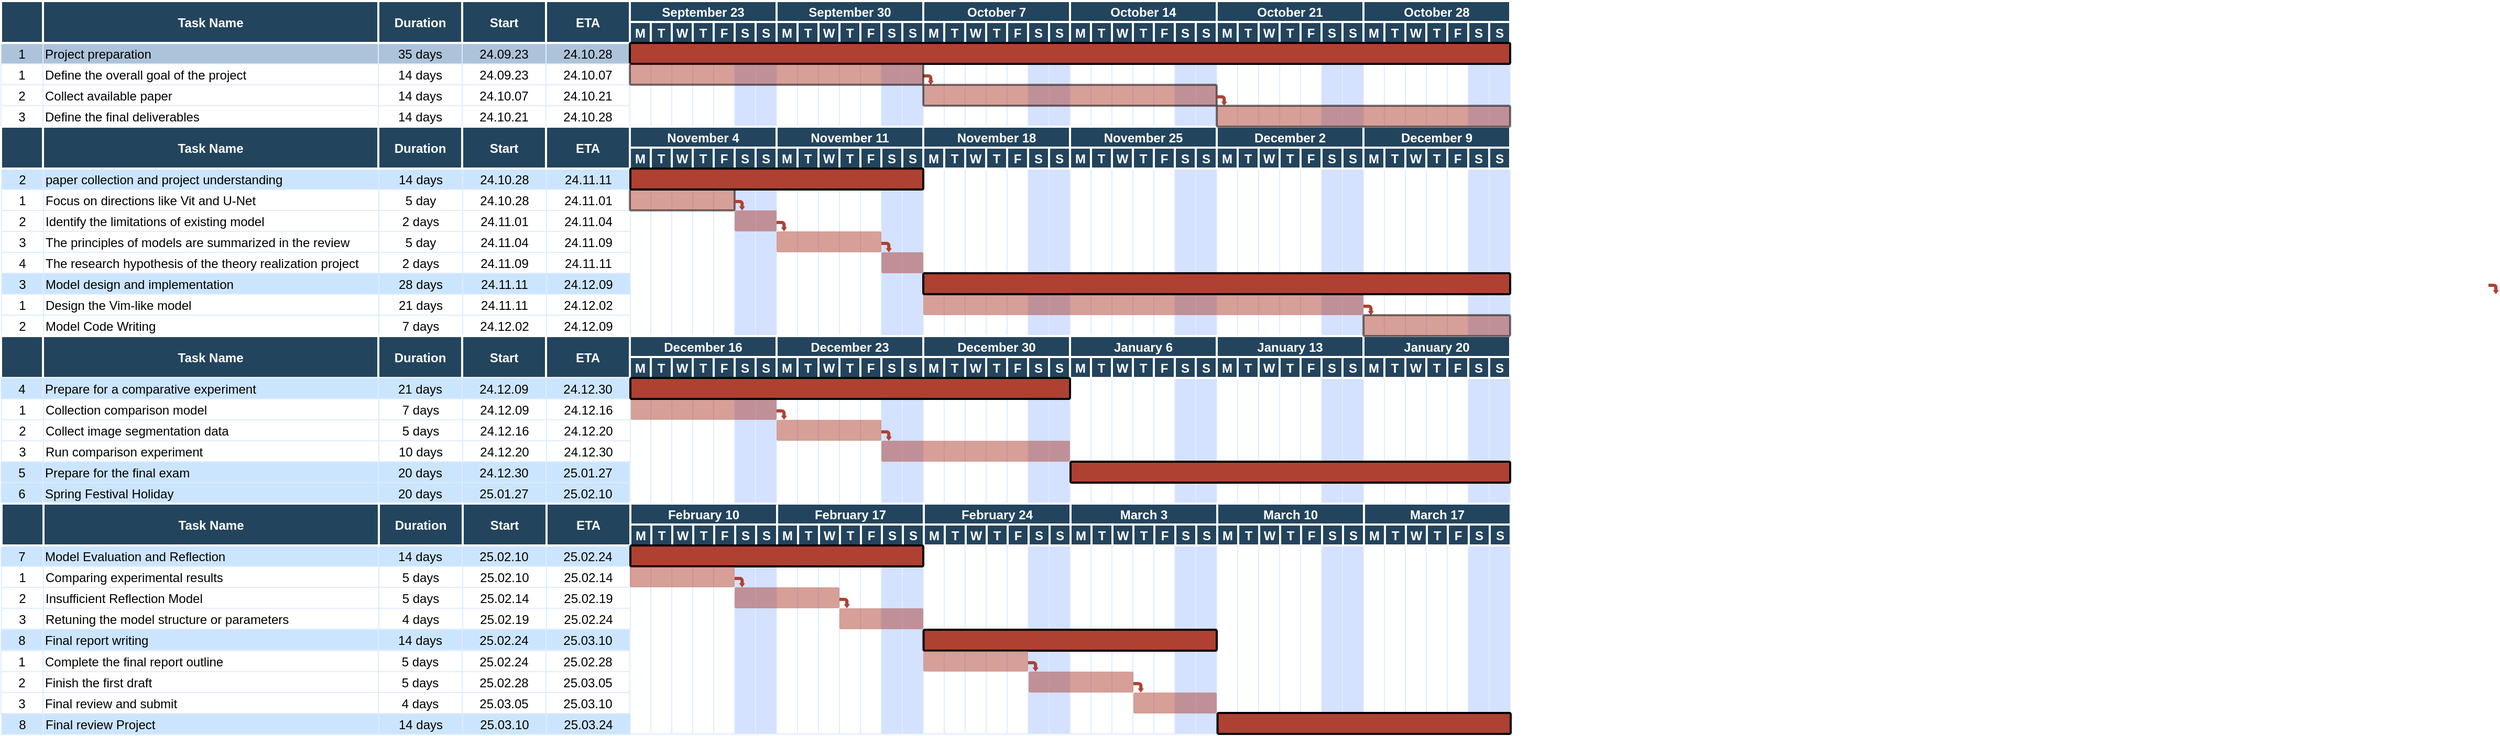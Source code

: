 <mxfile version="23.1.5" type="device">
  <diagram name="Page-1" id="8378b5f6-a2b2-b727-a746-972ab9d02e00">
    <mxGraphModel dx="2707.5" dy="1967.5" grid="1" gridSize="10" guides="1" tooltips="1" connect="0" arrows="1" fold="1" page="1" pageScale="1.5" pageWidth="1169" pageHeight="827" background="none" math="0" shadow="0">
      <root>
        <mxCell id="0" />
        <mxCell id="1" parent="0" />
        <mxCell id="233" value="" style="strokeColor=#DEEDFF;fillColor=#D4E1FF" parent="1" vertex="1">
          <mxGeometry x="1400" y="40" width="20" height="660" as="geometry" />
        </mxCell>
        <mxCell id="234" value="" style="strokeColor=#DEEDFF;fillColor=#D4E1FF" parent="1" vertex="1">
          <mxGeometry x="1420" y="40" width="20" height="660" as="geometry" />
        </mxCell>
        <mxCell id="228" value="" style="strokeColor=#DEEDFF" parent="1" vertex="1">
          <mxGeometry x="1300" y="40" width="20" height="660" as="geometry" />
        </mxCell>
        <mxCell id="229" value="" style="strokeColor=#DEEDFF" parent="1" vertex="1">
          <mxGeometry x="1320" y="40" width="20" height="660" as="geometry" />
        </mxCell>
        <mxCell id="230" value="" style="strokeColor=#DEEDFF" parent="1" vertex="1">
          <mxGeometry x="1340" y="40" width="20" height="660" as="geometry" />
        </mxCell>
        <mxCell id="231" value="" style="strokeColor=#DEEDFF" parent="1" vertex="1">
          <mxGeometry x="1360" y="40" width="20" height="660" as="geometry" />
        </mxCell>
        <mxCell id="232" value="" style="strokeColor=#DEEDFF" parent="1" vertex="1">
          <mxGeometry x="1380" y="40" width="20" height="660" as="geometry" />
        </mxCell>
        <mxCell id="216" value="" style="strokeColor=#DEEDFF" parent="1" vertex="1">
          <mxGeometry x="1060" y="40" width="20" height="660" as="geometry" />
        </mxCell>
        <mxCell id="217" value="" style="strokeColor=#DEEDFF" parent="1" vertex="1">
          <mxGeometry x="1080" y="40" width="20" height="660" as="geometry" />
        </mxCell>
        <mxCell id="218" value="" style="strokeColor=#DEEDFF" parent="1" vertex="1">
          <mxGeometry x="1100" y="40" width="20" height="660" as="geometry" />
        </mxCell>
        <mxCell id="219" value="" style="strokeColor=#DEEDFF;fillColor=#D4E1FF" parent="1" vertex="1">
          <mxGeometry x="1120" y="40" width="20" height="660" as="geometry" />
        </mxCell>
        <mxCell id="220" value="" style="strokeColor=#DEEDFF;fillColor=#D4E1FF" parent="1" vertex="1">
          <mxGeometry x="1140" y="40" width="20" height="660" as="geometry" />
        </mxCell>
        <mxCell id="221" value="" style="strokeColor=#DEEDFF" parent="1" vertex="1">
          <mxGeometry x="1160" y="40" width="20" height="660" as="geometry" />
        </mxCell>
        <mxCell id="222" value="" style="strokeColor=#DEEDFF" parent="1" vertex="1">
          <mxGeometry x="1180" y="40" width="20" height="660" as="geometry" />
        </mxCell>
        <mxCell id="223" value="" style="strokeColor=#DEEDFF" parent="1" vertex="1">
          <mxGeometry x="1200" y="40" width="20" height="660" as="geometry" />
        </mxCell>
        <mxCell id="224" value="" style="strokeColor=#DEEDFF" parent="1" vertex="1">
          <mxGeometry x="1220" y="40" width="20" height="660" as="geometry" />
        </mxCell>
        <mxCell id="225" value="" style="strokeColor=#DEEDFF" parent="1" vertex="1">
          <mxGeometry x="1240" y="40" width="20" height="660" as="geometry" />
        </mxCell>
        <mxCell id="226" value="" style="strokeColor=#DEEDFF;fillColor=#D4E1FF" parent="1" vertex="1">
          <mxGeometry x="1260" y="40" width="20" height="660" as="geometry" />
        </mxCell>
        <mxCell id="227" value="" style="strokeColor=#DEEDFF;fillColor=#D4E1FF" parent="1" vertex="1">
          <mxGeometry x="1280" y="40" width="20" height="660" as="geometry" />
        </mxCell>
        <mxCell id="211" value="" style="strokeColor=#DEEDFF" parent="1" vertex="1">
          <mxGeometry x="960" y="40" width="20" height="660" as="geometry" />
        </mxCell>
        <mxCell id="212" value="" style="strokeColor=#DEEDFF;fillColor=#D4E1FF" parent="1" vertex="1">
          <mxGeometry x="980" y="40" width="20" height="660" as="geometry" />
        </mxCell>
        <mxCell id="213" value="" style="strokeColor=#DEEDFF;fillColor=#D4E1FF" parent="1" vertex="1">
          <mxGeometry x="1000" y="40" width="20" height="660" as="geometry" />
        </mxCell>
        <mxCell id="214" value="" style="strokeColor=#DEEDFF" parent="1" vertex="1">
          <mxGeometry x="1020" y="40" width="20" height="660" as="geometry" />
        </mxCell>
        <mxCell id="215" value="" style="strokeColor=#DEEDFF" parent="1" vertex="1">
          <mxGeometry x="1040" y="40" width="20" height="660" as="geometry" />
        </mxCell>
        <mxCell id="207" value="" style="strokeColor=#DEEDFF" parent="1" vertex="1">
          <mxGeometry x="880" y="40" width="20" height="660" as="geometry" />
        </mxCell>
        <mxCell id="208" value="" style="strokeColor=#DEEDFF" parent="1" vertex="1">
          <mxGeometry x="900" y="40" width="20" height="660" as="geometry" />
        </mxCell>
        <mxCell id="209" value="" style="strokeColor=#DEEDFF" parent="1" vertex="1">
          <mxGeometry x="920" y="40" width="20" height="660" as="geometry" />
        </mxCell>
        <mxCell id="210" value="" style="strokeColor=#DEEDFF" parent="1" vertex="1">
          <mxGeometry x="940" y="40" width="20" height="660" as="geometry" />
        </mxCell>
        <mxCell id="200" value="" style="strokeColor=#DEEDFF" parent="1" vertex="1">
          <mxGeometry x="740" y="40" width="20" height="660" as="geometry" />
        </mxCell>
        <mxCell id="201" value="" style="strokeColor=#DEEDFF" parent="1" vertex="1">
          <mxGeometry x="760" y="40" width="20" height="660" as="geometry" />
        </mxCell>
        <mxCell id="202" value="" style="strokeColor=#DEEDFF" parent="1" vertex="1">
          <mxGeometry x="780" y="40" width="20" height="660" as="geometry" />
        </mxCell>
        <mxCell id="203" value="" style="strokeColor=#DEEDFF" parent="1" vertex="1">
          <mxGeometry x="800" y="40" width="20" height="660" as="geometry" />
        </mxCell>
        <mxCell id="204" value="" style="strokeColor=#DEEDFF" parent="1" vertex="1">
          <mxGeometry x="820" y="40" width="20" height="660" as="geometry" />
        </mxCell>
        <mxCell id="205" value="" style="strokeColor=#DEEDFF;fillColor=#D4E1FF" parent="1" vertex="1">
          <mxGeometry x="840" y="40" width="20" height="660" as="geometry" />
        </mxCell>
        <mxCell id="206" value="" style="strokeColor=#DEEDFF;fillColor=#D4E1FF" parent="1" vertex="1">
          <mxGeometry x="860" y="40" width="20" height="660" as="geometry" />
        </mxCell>
        <mxCell id="199" value="" style="strokeColor=#DEEDFF;fillColor=#D4E1FF" parent="1" vertex="1">
          <mxGeometry x="720" y="40" width="20" height="660" as="geometry" />
        </mxCell>
        <mxCell id="197" value="" style="strokeColor=#DEEDFF" parent="1" vertex="1">
          <mxGeometry x="680" y="40" width="20" height="660" as="geometry" />
        </mxCell>
        <mxCell id="198" value="" style="strokeColor=#DEEDFF;fillColor=#D4E1FF" parent="1" vertex="1">
          <mxGeometry x="700" y="40" width="20" height="660" as="geometry" />
        </mxCell>
        <mxCell id="194" value="" style="strokeColor=#DEEDFF" parent="1" vertex="1">
          <mxGeometry x="620" y="40" width="20" height="660" as="geometry" />
        </mxCell>
        <mxCell id="195" value="" style="strokeColor=#DEEDFF" parent="1" vertex="1">
          <mxGeometry x="640" y="40" width="20" height="660" as="geometry" />
        </mxCell>
        <mxCell id="196" value="" style="strokeColor=#DEEDFF" parent="1" vertex="1">
          <mxGeometry x="660" y="40" width="20" height="660" as="geometry" />
        </mxCell>
        <mxCell id="68" value="" style="strokeColor=#DEEDFF" parent="1" vertex="1">
          <mxGeometry x="600" y="40" width="20" height="660" as="geometry" />
        </mxCell>
        <mxCell id="63" value="1" style="strokeColor=#DEEDFF;fillColor=#ADC3D9;fontColor=#000000;" parent="1" vertex="1">
          <mxGeometry y="40" width="40" height="20" as="geometry" />
        </mxCell>
        <mxCell id="64" value="Project preparation" style="align=left;strokeColor=#DEEDFF;fillColor=#ADC3D9" parent="1" vertex="1">
          <mxGeometry x="40" y="40" width="320" height="20" as="geometry" />
        </mxCell>
        <mxCell id="65" value="35 days" style="strokeColor=#DEEDFF;fillColor=#ADC3D9" parent="1" vertex="1">
          <mxGeometry x="360.0" y="40" width="80.0" height="20" as="geometry" />
        </mxCell>
        <mxCell id="66" value="24.09.23" style="strokeColor=#DEEDFF;fillColor=#ADC3D9" parent="1" vertex="1">
          <mxGeometry x="440.0" y="40" width="80.0" height="20" as="geometry" />
        </mxCell>
        <mxCell id="67" value="24.10.28" style="strokeColor=#DEEDFF;fillColor=#ADC3D9" parent="1" vertex="1">
          <mxGeometry x="520.0" y="40.0" width="80.0" height="20" as="geometry" />
        </mxCell>
        <mxCell id="69" value="2" style="strokeColor=#DEEDFF;fillColor=#CCE5FF" parent="1" vertex="1">
          <mxGeometry x="0.5" y="160.0" width="40" height="20" as="geometry" />
        </mxCell>
        <mxCell id="70" value="paper collection and project understanding" style="align=left;strokeColor=#DEEDFF;fillColor=#CCE5FF" parent="1" vertex="1">
          <mxGeometry x="40.5" y="160.0" width="320.0" height="20" as="geometry" />
        </mxCell>
        <mxCell id="71" value="14 days" style="strokeColor=#DEEDFF;fillColor=#CCE5FF" parent="1" vertex="1">
          <mxGeometry x="360.5" y="160.0" width="80.0" height="20" as="geometry" />
        </mxCell>
        <mxCell id="72" value="24.10.28" style="strokeColor=#DEEDFF;fillColor=#CCE5FF" parent="1" vertex="1">
          <mxGeometry x="440.5" y="160.0" width="80.0" height="20" as="geometry" />
        </mxCell>
        <mxCell id="73" value="24.11.11" style="strokeColor=#DEEDFF;fillColor=#CCE5FF" parent="1" vertex="1">
          <mxGeometry x="520.5" y="160.0" width="80.0" height="20" as="geometry" />
        </mxCell>
        <mxCell id="74" value="1" style="strokeColor=#DEEDFF" parent="1" vertex="1">
          <mxGeometry x="0.5" y="180.0" width="40" height="20" as="geometry" />
        </mxCell>
        <mxCell id="75" value="Focus on directions like Vit and U-Net" style="align=left;strokeColor=#DEEDFF" parent="1" vertex="1">
          <mxGeometry x="40.5" y="180.0" width="320.0" height="20.0" as="geometry" />
        </mxCell>
        <mxCell id="76" value="5 day" style="strokeColor=#DEEDFF" parent="1" vertex="1">
          <mxGeometry x="360.5" y="180.0" width="80.0" height="20" as="geometry" />
        </mxCell>
        <mxCell id="77" value="24.10.28" style="strokeColor=#DEEDFF" parent="1" vertex="1">
          <mxGeometry x="440.5" y="180.0" width="80.0" height="20" as="geometry" />
        </mxCell>
        <mxCell id="78" value="24.11.01" style="strokeColor=#DEEDFF" parent="1" vertex="1">
          <mxGeometry x="520.5" y="180" width="80.0" height="20" as="geometry" />
        </mxCell>
        <mxCell id="79" value="2" style="strokeColor=#DEEDFF" parent="1" vertex="1">
          <mxGeometry x="0.5" y="200.0" width="40" height="20" as="geometry" />
        </mxCell>
        <mxCell id="80" value="Identify the limitations of existing model" style="align=left;strokeColor=#DEEDFF" parent="1" vertex="1">
          <mxGeometry x="40.5" y="200.0" width="320" height="20" as="geometry" />
        </mxCell>
        <mxCell id="81" value="2 days" style="strokeColor=#DEEDFF" parent="1" vertex="1">
          <mxGeometry x="360.5" y="200.0" width="80.0" height="20" as="geometry" />
        </mxCell>
        <mxCell id="82" value="24.11.01" style="strokeColor=#DEEDFF" parent="1" vertex="1">
          <mxGeometry x="440.5" y="200.0" width="80.0" height="20" as="geometry" />
        </mxCell>
        <mxCell id="83" value="24.11.04" style="strokeColor=#DEEDFF" parent="1" vertex="1">
          <mxGeometry x="520.5" y="200.0" width="80.0" height="20" as="geometry" />
        </mxCell>
        <mxCell id="84" value="3" style="strokeColor=#DEEDFF" parent="1" vertex="1">
          <mxGeometry x="0.5" y="220.0" width="40" height="20" as="geometry" />
        </mxCell>
        <mxCell id="85" value="The principles of models are summarized in the review" style="align=left;strokeColor=#DEEDFF" parent="1" vertex="1">
          <mxGeometry x="40.5" y="220.0" width="320.0" height="20" as="geometry" />
        </mxCell>
        <mxCell id="86" value="5 day" style="strokeColor=#DEEDFF" parent="1" vertex="1">
          <mxGeometry x="360.5" y="220.0" width="80.0" height="20" as="geometry" />
        </mxCell>
        <mxCell id="87" value="24.11.04" style="strokeColor=#DEEDFF" parent="1" vertex="1">
          <mxGeometry x="440.5" y="220.0" width="80.0" height="20" as="geometry" />
        </mxCell>
        <mxCell id="88" value="24.11.09" style="strokeColor=#DEEDFF" parent="1" vertex="1">
          <mxGeometry x="520.5" y="220.0" width="80.0" height="20" as="geometry" />
        </mxCell>
        <mxCell id="89" value="4" style="strokeColor=#DEEDFF" parent="1" vertex="1">
          <mxGeometry x="0.5" y="240.0" width="40" height="20" as="geometry" />
        </mxCell>
        <mxCell id="90" value="The research hypothesis of the theory realization project" style="align=left;strokeColor=#DEEDFF" parent="1" vertex="1">
          <mxGeometry x="40.5" y="240.0" width="320.0" height="20" as="geometry" />
        </mxCell>
        <mxCell id="91" value="2 days" style="strokeColor=#DEEDFF" parent="1" vertex="1">
          <mxGeometry x="360.5" y="240.0" width="80.0" height="20" as="geometry" />
        </mxCell>
        <mxCell id="92" value="24.11.09" style="strokeColor=#DEEDFF" parent="1" vertex="1">
          <mxGeometry x="440.5" y="240.0" width="80.0" height="20" as="geometry" />
        </mxCell>
        <mxCell id="93" value="24.11.11" style="strokeColor=#DEEDFF" parent="1" vertex="1">
          <mxGeometry x="520.5" y="240.0" width="80.0" height="20" as="geometry" />
        </mxCell>
        <mxCell id="139" value="7" style="strokeColor=#DEEDFF;fillColor=#CCE5FF" parent="1" vertex="1">
          <mxGeometry x="-3.837e-13" y="520.0" width="40" height="20" as="geometry" />
        </mxCell>
        <mxCell id="140" value="Model Evaluation and Reflection" style="align=left;strokeColor=#DEEDFF;fillColor=#CCE5FF" parent="1" vertex="1">
          <mxGeometry x="40.0" y="520.0" width="320.0" height="20" as="geometry" />
        </mxCell>
        <mxCell id="141" value="14 days" style="strokeColor=#DEEDFF;fillColor=#CCE5FF" parent="1" vertex="1">
          <mxGeometry x="360.0" y="520.0" width="80.0" height="20" as="geometry" />
        </mxCell>
        <mxCell id="142" value="25.02.10" style="strokeColor=#DEEDFF;fillColor=#CCE5FF" parent="1" vertex="1">
          <mxGeometry x="440.0" y="520.0" width="80.0" height="20" as="geometry" />
        </mxCell>
        <mxCell id="143" value="25.02.24" style="strokeColor=#DEEDFF;fillColor=#CCE5FF" parent="1" vertex="1">
          <mxGeometry x="520.0" y="520.0" width="80.0" height="20" as="geometry" />
        </mxCell>
        <mxCell id="2" value="Task Name" style="fillColor=#23445D;strokeColor=#FFFFFF;strokeWidth=2;fontColor=#FFFFFF;fontStyle=1" parent="1" vertex="1">
          <mxGeometry x="40" width="320" height="40" as="geometry" />
        </mxCell>
        <mxCell id="3" value="" style="fillColor=#23445D;strokeColor=#FFFFFF;strokeWidth=2;fontColor=#FFFFFF;fontStyle=1" parent="1" vertex="1">
          <mxGeometry width="40" height="40" as="geometry" />
        </mxCell>
        <mxCell id="4" value="September 23" style="fillColor=#23445D;strokeColor=#FFFFFF;strokeWidth=2;fontColor=#FFFFFF;fontStyle=1" parent="1" vertex="1">
          <mxGeometry x="600.0" y="1.137e-13" width="140" height="20" as="geometry" />
        </mxCell>
        <mxCell id="5" value="M" style="fillColor=#23445D;strokeColor=#FFFFFF;strokeWidth=2;fontColor=#FFFFFF;fontStyle=1" parent="1" vertex="1">
          <mxGeometry x="600.0" y="20.0" width="20" height="20" as="geometry" />
        </mxCell>
        <mxCell id="6" value="T" style="fillColor=#23445D;strokeColor=#FFFFFF;strokeWidth=2;fontColor=#FFFFFF;fontStyle=1" parent="1" vertex="1">
          <mxGeometry x="620.0" y="20.0" width="20" height="20" as="geometry" />
        </mxCell>
        <mxCell id="7" value="W" style="fillColor=#23445D;strokeColor=#FFFFFF;strokeWidth=2;fontColor=#FFFFFF;fontStyle=1" parent="1" vertex="1">
          <mxGeometry x="640.0" y="20.0" width="20" height="20" as="geometry" />
        </mxCell>
        <mxCell id="8" value="T" style="fillColor=#23445D;strokeColor=#FFFFFF;strokeWidth=2;fontColor=#FFFFFF;fontStyle=1" parent="1" vertex="1">
          <mxGeometry x="660.0" y="20.0" width="20" height="20" as="geometry" />
        </mxCell>
        <mxCell id="9" value="F" style="fillColor=#23445D;strokeColor=#FFFFFF;strokeWidth=2;fontColor=#FFFFFF;fontStyle=1" parent="1" vertex="1">
          <mxGeometry x="680.0" y="20.0" width="20" height="20" as="geometry" />
        </mxCell>
        <mxCell id="10" value="S" style="fillColor=#23445D;strokeColor=#FFFFFF;strokeWidth=2;fontColor=#FFFFFF;fontStyle=1" parent="1" vertex="1">
          <mxGeometry x="700.0" y="20.0" width="20" height="20" as="geometry" />
        </mxCell>
        <mxCell id="11" value="S" style="fillColor=#23445D;strokeColor=#FFFFFF;strokeWidth=2;fontColor=#FFFFFF;fontStyle=1" parent="1" vertex="1">
          <mxGeometry x="720.0" y="20.0" width="20" height="20" as="geometry" />
        </mxCell>
        <mxCell id="12" value="Duration" style="fillColor=#23445D;strokeColor=#FFFFFF;strokeWidth=2;fontColor=#FFFFFF;fontStyle=1" parent="1" vertex="1">
          <mxGeometry x="360.0" y="5.684e-14" width="80.0" height="40.0" as="geometry" />
        </mxCell>
        <mxCell id="13" value="Start" style="fillColor=#23445D;strokeColor=#FFFFFF;strokeWidth=2;fontColor=#FFFFFF;fontStyle=1" parent="1" vertex="1">
          <mxGeometry x="440.0" y="5.684e-14" width="80.0" height="40.0" as="geometry" />
        </mxCell>
        <mxCell id="14" value="ETA" style="fillColor=#23445D;strokeColor=#FFFFFF;strokeWidth=2;fontColor=#FFFFFF;fontStyle=1" parent="1" vertex="1">
          <mxGeometry x="520.0" y="1.137e-13" width="80.0" height="40.0" as="geometry" />
        </mxCell>
        <mxCell id="15" value="September 30" style="fillColor=#23445D;strokeColor=#FFFFFF;strokeWidth=2;fontColor=#FFFFFF;fontStyle=1" parent="1" vertex="1">
          <mxGeometry x="740.0" y="1.137e-13" width="140" height="20" as="geometry" />
        </mxCell>
        <mxCell id="16" value="M" style="fillColor=#23445D;strokeColor=#FFFFFF;strokeWidth=2;fontColor=#FFFFFF;fontStyle=1" parent="1" vertex="1">
          <mxGeometry x="740.0" y="20.0" width="20" height="20" as="geometry" />
        </mxCell>
        <mxCell id="17" value="T" style="fillColor=#23445D;strokeColor=#FFFFFF;strokeWidth=2;fontColor=#FFFFFF;fontStyle=1" parent="1" vertex="1">
          <mxGeometry x="760.0" y="20.0" width="20" height="20" as="geometry" />
        </mxCell>
        <mxCell id="18" value="W" style="fillColor=#23445D;strokeColor=#FFFFFF;strokeWidth=2;fontColor=#FFFFFF;fontStyle=1" parent="1" vertex="1">
          <mxGeometry x="780.0" y="20.0" width="20" height="20" as="geometry" />
        </mxCell>
        <mxCell id="19" value="T" style="fillColor=#23445D;strokeColor=#FFFFFF;strokeWidth=2;fontColor=#FFFFFF;fontStyle=1" parent="1" vertex="1">
          <mxGeometry x="800.0" y="20.0" width="20" height="20" as="geometry" />
        </mxCell>
        <mxCell id="20" value="F" style="fillColor=#23445D;strokeColor=#FFFFFF;strokeWidth=2;fontColor=#FFFFFF;fontStyle=1" parent="1" vertex="1">
          <mxGeometry x="820.0" y="20.0" width="20" height="20" as="geometry" />
        </mxCell>
        <mxCell id="21" value="S" style="fillColor=#23445D;strokeColor=#FFFFFF;strokeWidth=2;fontColor=#FFFFFF;fontStyle=1" parent="1" vertex="1">
          <mxGeometry x="840.0" y="20.0" width="20" height="20" as="geometry" />
        </mxCell>
        <mxCell id="22" value="S" style="fillColor=#23445D;strokeColor=#FFFFFF;strokeWidth=2;fontColor=#FFFFFF;fontStyle=1" parent="1" vertex="1">
          <mxGeometry x="860.0" y="20.0" width="20" height="20" as="geometry" />
        </mxCell>
        <mxCell id="23" value="October 7" style="fillColor=#23445D;strokeColor=#FFFFFF;strokeWidth=2;fontColor=#FFFFFF;fontStyle=1" parent="1" vertex="1">
          <mxGeometry x="880.0" y="5.684e-14" width="140" height="20" as="geometry" />
        </mxCell>
        <mxCell id="24" value="M" style="fillColor=#23445D;strokeColor=#FFFFFF;strokeWidth=2;fontColor=#FFFFFF;fontStyle=1" parent="1" vertex="1">
          <mxGeometry x="880.0" y="20.0" width="20" height="20" as="geometry" />
        </mxCell>
        <mxCell id="25" value="T" style="fillColor=#23445D;strokeColor=#FFFFFF;strokeWidth=2;fontColor=#FFFFFF;fontStyle=1" parent="1" vertex="1">
          <mxGeometry x="900.0" y="20.0" width="20" height="20" as="geometry" />
        </mxCell>
        <mxCell id="26" value="W" style="fillColor=#23445D;strokeColor=#FFFFFF;strokeWidth=2;fontColor=#FFFFFF;fontStyle=1" parent="1" vertex="1">
          <mxGeometry x="920.0" y="20.0" width="20" height="20" as="geometry" />
        </mxCell>
        <mxCell id="27" value="T" style="fillColor=#23445D;strokeColor=#FFFFFF;strokeWidth=2;fontColor=#FFFFFF;fontStyle=1" parent="1" vertex="1">
          <mxGeometry x="940.0" y="20.0" width="20" height="20" as="geometry" />
        </mxCell>
        <mxCell id="28" value="F" style="fillColor=#23445D;strokeColor=#FFFFFF;strokeWidth=2;fontColor=#FFFFFF;fontStyle=1" parent="1" vertex="1">
          <mxGeometry x="960.0" y="20.0" width="20" height="20" as="geometry" />
        </mxCell>
        <mxCell id="29" value="S" style="fillColor=#23445D;strokeColor=#FFFFFF;strokeWidth=2;fontColor=#FFFFFF;fontStyle=1" parent="1" vertex="1">
          <mxGeometry x="980.0" y="20.0" width="20" height="20" as="geometry" />
        </mxCell>
        <mxCell id="30" value="S" style="fillColor=#23445D;strokeColor=#FFFFFF;strokeWidth=2;fontColor=#FFFFFF;fontStyle=1" parent="1" vertex="1">
          <mxGeometry x="1000.0" y="20.0" width="20" height="20" as="geometry" />
        </mxCell>
        <mxCell id="31" value="October 14" style="fillColor=#23445D;strokeColor=#FFFFFF;strokeWidth=2;fontColor=#FFFFFF;fontStyle=1" parent="1" vertex="1">
          <mxGeometry x="1020.0" y="5.684e-14" width="140" height="20" as="geometry" />
        </mxCell>
        <mxCell id="32" value="M" style="fillColor=#23445D;strokeColor=#FFFFFF;strokeWidth=2;fontColor=#FFFFFF;fontStyle=1" parent="1" vertex="1">
          <mxGeometry x="1020.0" y="20.0" width="20" height="20" as="geometry" />
        </mxCell>
        <mxCell id="33" value="T" style="fillColor=#23445D;strokeColor=#FFFFFF;strokeWidth=2;fontColor=#FFFFFF;fontStyle=1" parent="1" vertex="1">
          <mxGeometry x="1040.0" y="20.0" width="20" height="20" as="geometry" />
        </mxCell>
        <mxCell id="34" value="W" style="fillColor=#23445D;strokeColor=#FFFFFF;strokeWidth=2;fontColor=#FFFFFF;fontStyle=1" parent="1" vertex="1">
          <mxGeometry x="1060.0" y="20.0" width="20" height="20" as="geometry" />
        </mxCell>
        <mxCell id="35" value="T" style="fillColor=#23445D;strokeColor=#FFFFFF;strokeWidth=2;fontColor=#FFFFFF;fontStyle=1" parent="1" vertex="1">
          <mxGeometry x="1080.0" y="20.0" width="20" height="20" as="geometry" />
        </mxCell>
        <mxCell id="36" value="F" style="fillColor=#23445D;strokeColor=#FFFFFF;strokeWidth=2;fontColor=#FFFFFF;fontStyle=1" parent="1" vertex="1">
          <mxGeometry x="1100.0" y="20" width="20" height="20" as="geometry" />
        </mxCell>
        <mxCell id="37" value="S" style="fillColor=#23445D;strokeColor=#FFFFFF;strokeWidth=2;fontColor=#FFFFFF;fontStyle=1" parent="1" vertex="1">
          <mxGeometry x="1120.0" y="20" width="20" height="20" as="geometry" />
        </mxCell>
        <mxCell id="38" value="S" style="fillColor=#23445D;strokeColor=#FFFFFF;strokeWidth=2;fontColor=#FFFFFF;fontStyle=1" parent="1" vertex="1">
          <mxGeometry x="1140.0" y="20" width="20" height="20" as="geometry" />
        </mxCell>
        <mxCell id="39" value="October 21" style="fillColor=#23445D;strokeColor=#FFFFFF;strokeWidth=2;fontColor=#FFFFFF;fontStyle=1" parent="1" vertex="1">
          <mxGeometry x="1160.0" y="5.684e-14" width="140" height="20" as="geometry" />
        </mxCell>
        <mxCell id="40" value="M" style="fillColor=#23445D;strokeColor=#FFFFFF;strokeWidth=2;fontColor=#FFFFFF;fontStyle=1" parent="1" vertex="1">
          <mxGeometry x="1160.0" y="20.0" width="20" height="20" as="geometry" />
        </mxCell>
        <mxCell id="41" value="T" style="fillColor=#23445D;strokeColor=#FFFFFF;strokeWidth=2;fontColor=#FFFFFF;fontStyle=1" parent="1" vertex="1">
          <mxGeometry x="1180.0" y="20.0" width="20" height="20" as="geometry" />
        </mxCell>
        <mxCell id="42" value="W" style="fillColor=#23445D;strokeColor=#FFFFFF;strokeWidth=2;fontColor=#FFFFFF;fontStyle=1" parent="1" vertex="1">
          <mxGeometry x="1200.0" y="20.0" width="20" height="20" as="geometry" />
        </mxCell>
        <mxCell id="43" value="T" style="fillColor=#23445D;strokeColor=#FFFFFF;strokeWidth=2;fontColor=#FFFFFF;fontStyle=1" parent="1" vertex="1">
          <mxGeometry x="1220.0" y="20.0" width="20" height="20" as="geometry" />
        </mxCell>
        <mxCell id="44" value="F" style="fillColor=#23445D;strokeColor=#FFFFFF;strokeWidth=2;fontColor=#FFFFFF;fontStyle=1" parent="1" vertex="1">
          <mxGeometry x="1240.0" y="20" width="20" height="20" as="geometry" />
        </mxCell>
        <mxCell id="45" value="S" style="fillColor=#23445D;strokeColor=#FFFFFF;strokeWidth=2;fontColor=#FFFFFF;fontStyle=1" parent="1" vertex="1">
          <mxGeometry x="1260.0" y="20" width="20" height="20" as="geometry" />
        </mxCell>
        <mxCell id="46" value="S" style="fillColor=#23445D;strokeColor=#FFFFFF;strokeWidth=2;fontColor=#FFFFFF;fontStyle=1" parent="1" vertex="1">
          <mxGeometry x="1280.0" y="20" width="20" height="20" as="geometry" />
        </mxCell>
        <mxCell id="47" value="October 28" style="fillColor=#23445D;strokeColor=#FFFFFF;strokeWidth=2;fontColor=#FFFFFF;fontStyle=1" parent="1" vertex="1">
          <mxGeometry x="1300.0" width="140" height="20" as="geometry" />
        </mxCell>
        <mxCell id="48" value="M" style="fillColor=#23445D;strokeColor=#FFFFFF;strokeWidth=2;fontColor=#FFFFFF;fontStyle=1" parent="1" vertex="1">
          <mxGeometry x="1300.0" y="20" width="20" height="20" as="geometry" />
        </mxCell>
        <mxCell id="49" value="T" style="fillColor=#23445D;strokeColor=#FFFFFF;strokeWidth=2;fontColor=#FFFFFF;fontStyle=1" parent="1" vertex="1">
          <mxGeometry x="1320.0" y="20" width="20" height="20" as="geometry" />
        </mxCell>
        <mxCell id="50" value="W" style="fillColor=#23445D;strokeColor=#FFFFFF;strokeWidth=2;fontColor=#FFFFFF;fontStyle=1" parent="1" vertex="1">
          <mxGeometry x="1340.0" y="20" width="20" height="20" as="geometry" />
        </mxCell>
        <mxCell id="51" value="T" style="fillColor=#23445D;strokeColor=#FFFFFF;strokeWidth=2;fontColor=#FFFFFF;fontStyle=1" parent="1" vertex="1">
          <mxGeometry x="1360.0" y="20" width="20" height="20" as="geometry" />
        </mxCell>
        <mxCell id="52" value="F" style="fillColor=#23445D;strokeColor=#FFFFFF;strokeWidth=2;fontColor=#FFFFFF;fontStyle=1" parent="1" vertex="1">
          <mxGeometry x="1380.0" y="20" width="20" height="20" as="geometry" />
        </mxCell>
        <mxCell id="53" value="S" style="fillColor=#23445D;strokeColor=#FFFFFF;strokeWidth=2;fontColor=#FFFFFF;fontStyle=1" parent="1" vertex="1">
          <mxGeometry x="1400.0" y="20" width="20" height="20" as="geometry" />
        </mxCell>
        <mxCell id="54" value="S" style="fillColor=#23445D;strokeColor=#FFFFFF;strokeWidth=2;fontColor=#FFFFFF;fontStyle=1" parent="1" vertex="1">
          <mxGeometry x="1420.0" y="20" width="20" height="20" as="geometry" />
        </mxCell>
        <mxCell id="242" value="" style="shape=mxgraph.flowchart.process;fillColor=#AE4132;strokeColor=#000000;strokeWidth=2;opacity=50" parent="1" vertex="1">
          <mxGeometry x="600" y="180" width="100" height="20" as="geometry" />
        </mxCell>
        <mxCell id="243" value="" style="shape=mxgraph.arrows.bent_right_arrow;fillColor=#AE4132;strokeColor=none;strokeWidth=2;direction=south" parent="1" vertex="1">
          <mxGeometry x="2373.5" y="270.0" width="10.0" height="10.0" as="geometry" />
        </mxCell>
        <mxCell id="244" value="" style="shape=mxgraph.flowchart.process;fillColor=#AE4132;strokeColor=none;strokeWidth=2;opacity=50" parent="1" vertex="1">
          <mxGeometry x="700" y="200" width="40" height="20" as="geometry" />
        </mxCell>
        <mxCell id="245" value="" style="shape=mxgraph.flowchart.process;fillColor=#AE4132;strokeColor=none;strokeWidth=2;opacity=50" parent="1" vertex="1">
          <mxGeometry x="740" y="220" width="100" height="20" as="geometry" />
        </mxCell>
        <mxCell id="247" value="" style="shape=mxgraph.flowchart.process;fillColor=#AE4132;strokeColor=none;strokeWidth=2;opacity=50" parent="1" vertex="1">
          <mxGeometry x="880" y="280" width="420" height="20" as="geometry" />
        </mxCell>
        <mxCell id="250" value="" style="shape=mxgraph.arrows.bent_right_arrow;fillColor=#AE4132;strokeColor=none;strokeWidth=2;direction=south" parent="1" vertex="1">
          <mxGeometry x="880.0" y="70.0" width="10.0" height="10.0" as="geometry" />
        </mxCell>
        <mxCell id="253" value="" style="shape=mxgraph.arrows.bent_right_arrow;fillColor=#AE4132;strokeColor=none;strokeWidth=2;direction=south" parent="1" vertex="1">
          <mxGeometry x="1300.0" y="290.0" width="10.0" height="10.0" as="geometry" />
        </mxCell>
        <mxCell id="254" value="" style="shape=mxgraph.flowchart.process;fillColor=#AE4132;strokeColor=#000000;strokeWidth=2;opacity=100" parent="1" vertex="1">
          <mxGeometry x="600" y="40" width="840" height="20" as="geometry" />
        </mxCell>
        <mxCell id="255" value="" style="shape=mxgraph.flowchart.process;fillColor=#AE4132;strokeColor=none;strokeWidth=2;opacity=50" parent="1" vertex="1">
          <mxGeometry x="600.5" y="380" width="139.5" height="20" as="geometry" />
        </mxCell>
        <mxCell id="257" value="" style="shape=mxgraph.flowchart.process;fillColor=#AE4132;strokeColor=none;strokeWidth=2;opacity=50" parent="1" vertex="1">
          <mxGeometry x="740" y="400" width="100" height="20" as="geometry" />
        </mxCell>
        <mxCell id="258" value="" style="shape=mxgraph.flowchart.process;fillColor=#AE4132;strokeColor=none;strokeWidth=2;opacity=50" parent="1" vertex="1">
          <mxGeometry x="840" y="420" width="180" height="20" as="geometry" />
        </mxCell>
        <mxCell id="269" value="" style="shape=mxgraph.arrows.bent_right_arrow;fillColor=#AE4132;strokeColor=none;strokeWidth=2;direction=south" parent="1" vertex="1">
          <mxGeometry x="740.0" y="390.0" width="10.0" height="10.0" as="geometry" />
        </mxCell>
        <mxCell id="270" value="" style="shape=mxgraph.arrows.bent_right_arrow;fillColor=#AE4132;strokeColor=none;strokeWidth=2;direction=south" parent="1" vertex="1">
          <mxGeometry x="840.0" y="410.0" width="10.0" height="10.0" as="geometry" />
        </mxCell>
        <mxCell id="tZKbt4fKLGaMZ1IonJi8-337" value="1" style="strokeColor=#DEEDFF" parent="1" vertex="1">
          <mxGeometry x="1.393e-12" y="60.0" width="40" height="20" as="geometry" />
        </mxCell>
        <mxCell id="tZKbt4fKLGaMZ1IonJi8-338" value="Define the overall goal of the project" style="align=left;strokeColor=#DEEDFF" parent="1" vertex="1">
          <mxGeometry x="40.0" y="60.0" width="320.0" height="20" as="geometry" />
        </mxCell>
        <mxCell id="tZKbt4fKLGaMZ1IonJi8-339" value="14 days" style="strokeColor=#DEEDFF" parent="1" vertex="1">
          <mxGeometry x="360.0" y="60.0" width="80.0" height="20" as="geometry" />
        </mxCell>
        <mxCell id="tZKbt4fKLGaMZ1IonJi8-340" value="24.09.23" style="strokeColor=#DEEDFF" parent="1" vertex="1">
          <mxGeometry x="440.0" y="60.0" width="80.0" height="20" as="geometry" />
        </mxCell>
        <mxCell id="tZKbt4fKLGaMZ1IonJi8-341" value="24.10.07" style="strokeColor=#DEEDFF" parent="1" vertex="1">
          <mxGeometry x="520.0" y="60.0" width="80.0" height="20" as="geometry" />
        </mxCell>
        <mxCell id="tZKbt4fKLGaMZ1IonJi8-342" value="2" style="strokeColor=#DEEDFF" parent="1" vertex="1">
          <mxGeometry x="1.108e-12" y="80.0" width="40" height="20" as="geometry" />
        </mxCell>
        <mxCell id="tZKbt4fKLGaMZ1IonJi8-343" value="Collect available paper" style="align=left;strokeColor=#DEEDFF" parent="1" vertex="1">
          <mxGeometry x="40.0" y="80.0" width="320.0" height="20" as="geometry" />
        </mxCell>
        <mxCell id="tZKbt4fKLGaMZ1IonJi8-344" value="14 days" style="strokeColor=#DEEDFF" parent="1" vertex="1">
          <mxGeometry x="360.0" y="80.0" width="80.0" height="20" as="geometry" />
        </mxCell>
        <mxCell id="tZKbt4fKLGaMZ1IonJi8-345" value="24.10.07" style="strokeColor=#DEEDFF" parent="1" vertex="1">
          <mxGeometry x="440.0" y="80.0" width="80.0" height="20" as="geometry" />
        </mxCell>
        <mxCell id="tZKbt4fKLGaMZ1IonJi8-346" value="24.10.21" style="strokeColor=#DEEDFF" parent="1" vertex="1">
          <mxGeometry x="520.0" y="80.0" width="80.0" height="20" as="geometry" />
        </mxCell>
        <mxCell id="tZKbt4fKLGaMZ1IonJi8-347" value="3" style="strokeColor=#DEEDFF" parent="1" vertex="1">
          <mxGeometry x="1.023e-12" y="100.0" width="40" height="20" as="geometry" />
        </mxCell>
        <mxCell id="tZKbt4fKLGaMZ1IonJi8-348" value="Define the final deliverables" style="align=left;strokeColor=#DEEDFF" parent="1" vertex="1">
          <mxGeometry x="40.0" y="100.0" width="320.0" height="20" as="geometry" />
        </mxCell>
        <mxCell id="tZKbt4fKLGaMZ1IonJi8-349" value="14 days" style="strokeColor=#DEEDFF" parent="1" vertex="1">
          <mxGeometry x="360.0" y="100.0" width="80.0" height="20" as="geometry" />
        </mxCell>
        <mxCell id="tZKbt4fKLGaMZ1IonJi8-350" value="24.10.21" style="strokeColor=#DEEDFF" parent="1" vertex="1">
          <mxGeometry x="440.0" y="100.0" width="80.0" height="20" as="geometry" />
        </mxCell>
        <mxCell id="tZKbt4fKLGaMZ1IonJi8-351" value="24.10.28" style="strokeColor=#DEEDFF" parent="1" vertex="1">
          <mxGeometry x="520.0" y="100.0" width="80.0" height="20" as="geometry" />
        </mxCell>
        <mxCell id="tZKbt4fKLGaMZ1IonJi8-357" value="" style="shape=mxgraph.flowchart.process;fillColor=#AE4132;strokeColor=#000000;strokeWidth=2;opacity=50" parent="1" vertex="1">
          <mxGeometry x="600" y="60" width="280" height="20" as="geometry" />
        </mxCell>
        <mxCell id="tZKbt4fKLGaMZ1IonJi8-358" value="" style="shape=mxgraph.flowchart.process;fillColor=#AE4132;strokeColor=#000000;strokeWidth=2;opacity=50" parent="1" vertex="1">
          <mxGeometry x="880" y="80" width="280" height="20" as="geometry" />
        </mxCell>
        <mxCell id="tZKbt4fKLGaMZ1IonJi8-360" value="Task Name" style="fillColor=#23445D;strokeColor=#FFFFFF;strokeWidth=2;fontColor=#FFFFFF;fontStyle=1" parent="1" vertex="1">
          <mxGeometry x="40" y="120" width="320" height="40" as="geometry" />
        </mxCell>
        <mxCell id="tZKbt4fKLGaMZ1IonJi8-361" value="" style="fillColor=#23445D;strokeColor=#FFFFFF;strokeWidth=2;fontColor=#FFFFFF;fontStyle=1" parent="1" vertex="1">
          <mxGeometry y="120" width="40" height="40" as="geometry" />
        </mxCell>
        <mxCell id="tZKbt4fKLGaMZ1IonJi8-362" value="November 4" style="fillColor=#23445D;strokeColor=#FFFFFF;strokeWidth=2;fontColor=#FFFFFF;fontStyle=1" parent="1" vertex="1">
          <mxGeometry x="600.0" y="120.0" width="140" height="20" as="geometry" />
        </mxCell>
        <mxCell id="tZKbt4fKLGaMZ1IonJi8-363" value="M" style="fillColor=#23445D;strokeColor=#FFFFFF;strokeWidth=2;fontColor=#FFFFFF;fontStyle=1" parent="1" vertex="1">
          <mxGeometry x="600.0" y="140.0" width="20" height="20" as="geometry" />
        </mxCell>
        <mxCell id="tZKbt4fKLGaMZ1IonJi8-364" value="T" style="fillColor=#23445D;strokeColor=#FFFFFF;strokeWidth=2;fontColor=#FFFFFF;fontStyle=1" parent="1" vertex="1">
          <mxGeometry x="620.0" y="140.0" width="20" height="20" as="geometry" />
        </mxCell>
        <mxCell id="tZKbt4fKLGaMZ1IonJi8-365" value="W" style="fillColor=#23445D;strokeColor=#FFFFFF;strokeWidth=2;fontColor=#FFFFFF;fontStyle=1" parent="1" vertex="1">
          <mxGeometry x="640.0" y="140.0" width="20" height="20" as="geometry" />
        </mxCell>
        <mxCell id="tZKbt4fKLGaMZ1IonJi8-366" value="T" style="fillColor=#23445D;strokeColor=#FFFFFF;strokeWidth=2;fontColor=#FFFFFF;fontStyle=1" parent="1" vertex="1">
          <mxGeometry x="660.0" y="140.0" width="20" height="20" as="geometry" />
        </mxCell>
        <mxCell id="tZKbt4fKLGaMZ1IonJi8-367" value="F" style="fillColor=#23445D;strokeColor=#FFFFFF;strokeWidth=2;fontColor=#FFFFFF;fontStyle=1" parent="1" vertex="1">
          <mxGeometry x="680.0" y="140.0" width="20" height="20" as="geometry" />
        </mxCell>
        <mxCell id="tZKbt4fKLGaMZ1IonJi8-368" value="S" style="fillColor=#23445D;strokeColor=#FFFFFF;strokeWidth=2;fontColor=#FFFFFF;fontStyle=1" parent="1" vertex="1">
          <mxGeometry x="700.0" y="140.0" width="20" height="20" as="geometry" />
        </mxCell>
        <mxCell id="tZKbt4fKLGaMZ1IonJi8-369" value="S" style="fillColor=#23445D;strokeColor=#FFFFFF;strokeWidth=2;fontColor=#FFFFFF;fontStyle=1" parent="1" vertex="1">
          <mxGeometry x="720.0" y="140.0" width="20" height="20" as="geometry" />
        </mxCell>
        <mxCell id="tZKbt4fKLGaMZ1IonJi8-370" value="Duration" style="fillColor=#23445D;strokeColor=#FFFFFF;strokeWidth=2;fontColor=#FFFFFF;fontStyle=1" parent="1" vertex="1">
          <mxGeometry x="360.0" y="120.0" width="80.0" height="40.0" as="geometry" />
        </mxCell>
        <mxCell id="tZKbt4fKLGaMZ1IonJi8-371" value="Start" style="fillColor=#23445D;strokeColor=#FFFFFF;strokeWidth=2;fontColor=#FFFFFF;fontStyle=1" parent="1" vertex="1">
          <mxGeometry x="440.0" y="120.0" width="80.0" height="40.0" as="geometry" />
        </mxCell>
        <mxCell id="tZKbt4fKLGaMZ1IonJi8-372" value="ETA" style="fillColor=#23445D;strokeColor=#FFFFFF;strokeWidth=2;fontColor=#FFFFFF;fontStyle=1" parent="1" vertex="1">
          <mxGeometry x="520.0" y="120.0" width="80.0" height="40.0" as="geometry" />
        </mxCell>
        <mxCell id="tZKbt4fKLGaMZ1IonJi8-373" value="November 11" style="fillColor=#23445D;strokeColor=#FFFFFF;strokeWidth=2;fontColor=#FFFFFF;fontStyle=1" parent="1" vertex="1">
          <mxGeometry x="740.0" y="120.0" width="140" height="20" as="geometry" />
        </mxCell>
        <mxCell id="tZKbt4fKLGaMZ1IonJi8-374" value="M" style="fillColor=#23445D;strokeColor=#FFFFFF;strokeWidth=2;fontColor=#FFFFFF;fontStyle=1" parent="1" vertex="1">
          <mxGeometry x="740.0" y="140.0" width="20" height="20" as="geometry" />
        </mxCell>
        <mxCell id="tZKbt4fKLGaMZ1IonJi8-375" value="T" style="fillColor=#23445D;strokeColor=#FFFFFF;strokeWidth=2;fontColor=#FFFFFF;fontStyle=1" parent="1" vertex="1">
          <mxGeometry x="760.0" y="140.0" width="20" height="20" as="geometry" />
        </mxCell>
        <mxCell id="tZKbt4fKLGaMZ1IonJi8-376" value="W" style="fillColor=#23445D;strokeColor=#FFFFFF;strokeWidth=2;fontColor=#FFFFFF;fontStyle=1" parent="1" vertex="1">
          <mxGeometry x="780.0" y="140.0" width="20" height="20" as="geometry" />
        </mxCell>
        <mxCell id="tZKbt4fKLGaMZ1IonJi8-377" value="T" style="fillColor=#23445D;strokeColor=#FFFFFF;strokeWidth=2;fontColor=#FFFFFF;fontStyle=1" parent="1" vertex="1">
          <mxGeometry x="800.0" y="140.0" width="20" height="20" as="geometry" />
        </mxCell>
        <mxCell id="tZKbt4fKLGaMZ1IonJi8-378" value="F" style="fillColor=#23445D;strokeColor=#FFFFFF;strokeWidth=2;fontColor=#FFFFFF;fontStyle=1" parent="1" vertex="1">
          <mxGeometry x="820.0" y="140.0" width="20" height="20" as="geometry" />
        </mxCell>
        <mxCell id="tZKbt4fKLGaMZ1IonJi8-379" value="S" style="fillColor=#23445D;strokeColor=#FFFFFF;strokeWidth=2;fontColor=#FFFFFF;fontStyle=1" parent="1" vertex="1">
          <mxGeometry x="840.0" y="140.0" width="20" height="20" as="geometry" />
        </mxCell>
        <mxCell id="tZKbt4fKLGaMZ1IonJi8-380" value="S" style="fillColor=#23445D;strokeColor=#FFFFFF;strokeWidth=2;fontColor=#FFFFFF;fontStyle=1" parent="1" vertex="1">
          <mxGeometry x="860.0" y="140.0" width="20" height="20" as="geometry" />
        </mxCell>
        <mxCell id="tZKbt4fKLGaMZ1IonJi8-381" value="November 18" style="fillColor=#23445D;strokeColor=#FFFFFF;strokeWidth=2;fontColor=#FFFFFF;fontStyle=1" parent="1" vertex="1">
          <mxGeometry x="880.0" y="120.0" width="140" height="20" as="geometry" />
        </mxCell>
        <mxCell id="tZKbt4fKLGaMZ1IonJi8-382" value="M" style="fillColor=#23445D;strokeColor=#FFFFFF;strokeWidth=2;fontColor=#FFFFFF;fontStyle=1" parent="1" vertex="1">
          <mxGeometry x="880.0" y="140.0" width="20" height="20" as="geometry" />
        </mxCell>
        <mxCell id="tZKbt4fKLGaMZ1IonJi8-383" value="T" style="fillColor=#23445D;strokeColor=#FFFFFF;strokeWidth=2;fontColor=#FFFFFF;fontStyle=1" parent="1" vertex="1">
          <mxGeometry x="900.0" y="140.0" width="20" height="20" as="geometry" />
        </mxCell>
        <mxCell id="tZKbt4fKLGaMZ1IonJi8-384" value="W" style="fillColor=#23445D;strokeColor=#FFFFFF;strokeWidth=2;fontColor=#FFFFFF;fontStyle=1" parent="1" vertex="1">
          <mxGeometry x="920.0" y="140.0" width="20" height="20" as="geometry" />
        </mxCell>
        <mxCell id="tZKbt4fKLGaMZ1IonJi8-385" value="T" style="fillColor=#23445D;strokeColor=#FFFFFF;strokeWidth=2;fontColor=#FFFFFF;fontStyle=1" parent="1" vertex="1">
          <mxGeometry x="940.0" y="140.0" width="20" height="20" as="geometry" />
        </mxCell>
        <mxCell id="tZKbt4fKLGaMZ1IonJi8-386" value="F" style="fillColor=#23445D;strokeColor=#FFFFFF;strokeWidth=2;fontColor=#FFFFFF;fontStyle=1" parent="1" vertex="1">
          <mxGeometry x="960.0" y="140.0" width="20" height="20" as="geometry" />
        </mxCell>
        <mxCell id="tZKbt4fKLGaMZ1IonJi8-387" value="S" style="fillColor=#23445D;strokeColor=#FFFFFF;strokeWidth=2;fontColor=#FFFFFF;fontStyle=1" parent="1" vertex="1">
          <mxGeometry x="980.0" y="140.0" width="20" height="20" as="geometry" />
        </mxCell>
        <mxCell id="tZKbt4fKLGaMZ1IonJi8-388" value="S" style="fillColor=#23445D;strokeColor=#FFFFFF;strokeWidth=2;fontColor=#FFFFFF;fontStyle=1" parent="1" vertex="1">
          <mxGeometry x="1000.0" y="140.0" width="20" height="20" as="geometry" />
        </mxCell>
        <mxCell id="tZKbt4fKLGaMZ1IonJi8-389" value="November 25" style="fillColor=#23445D;strokeColor=#FFFFFF;strokeWidth=2;fontColor=#FFFFFF;fontStyle=1" parent="1" vertex="1">
          <mxGeometry x="1020.0" y="120.0" width="140" height="20" as="geometry" />
        </mxCell>
        <mxCell id="tZKbt4fKLGaMZ1IonJi8-390" value="M" style="fillColor=#23445D;strokeColor=#FFFFFF;strokeWidth=2;fontColor=#FFFFFF;fontStyle=1" parent="1" vertex="1">
          <mxGeometry x="1020.0" y="140.0" width="20" height="20" as="geometry" />
        </mxCell>
        <mxCell id="tZKbt4fKLGaMZ1IonJi8-391" value="T" style="fillColor=#23445D;strokeColor=#FFFFFF;strokeWidth=2;fontColor=#FFFFFF;fontStyle=1" parent="1" vertex="1">
          <mxGeometry x="1040.0" y="140.0" width="20" height="20" as="geometry" />
        </mxCell>
        <mxCell id="tZKbt4fKLGaMZ1IonJi8-392" value="W" style="fillColor=#23445D;strokeColor=#FFFFFF;strokeWidth=2;fontColor=#FFFFFF;fontStyle=1" parent="1" vertex="1">
          <mxGeometry x="1060.0" y="140.0" width="20" height="20" as="geometry" />
        </mxCell>
        <mxCell id="tZKbt4fKLGaMZ1IonJi8-393" value="T" style="fillColor=#23445D;strokeColor=#FFFFFF;strokeWidth=2;fontColor=#FFFFFF;fontStyle=1" parent="1" vertex="1">
          <mxGeometry x="1080.0" y="140.0" width="20" height="20" as="geometry" />
        </mxCell>
        <mxCell id="tZKbt4fKLGaMZ1IonJi8-394" value="F" style="fillColor=#23445D;strokeColor=#FFFFFF;strokeWidth=2;fontColor=#FFFFFF;fontStyle=1" parent="1" vertex="1">
          <mxGeometry x="1100.0" y="140" width="20" height="20" as="geometry" />
        </mxCell>
        <mxCell id="tZKbt4fKLGaMZ1IonJi8-395" value="S" style="fillColor=#23445D;strokeColor=#FFFFFF;strokeWidth=2;fontColor=#FFFFFF;fontStyle=1" parent="1" vertex="1">
          <mxGeometry x="1120.0" y="140" width="20" height="20" as="geometry" />
        </mxCell>
        <mxCell id="tZKbt4fKLGaMZ1IonJi8-396" value="S" style="fillColor=#23445D;strokeColor=#FFFFFF;strokeWidth=2;fontColor=#FFFFFF;fontStyle=1" parent="1" vertex="1">
          <mxGeometry x="1140.0" y="140" width="20" height="20" as="geometry" />
        </mxCell>
        <mxCell id="tZKbt4fKLGaMZ1IonJi8-397" value="December 2" style="fillColor=#23445D;strokeColor=#FFFFFF;strokeWidth=2;fontColor=#FFFFFF;fontStyle=1" parent="1" vertex="1">
          <mxGeometry x="1160.0" y="120.0" width="140" height="20" as="geometry" />
        </mxCell>
        <mxCell id="tZKbt4fKLGaMZ1IonJi8-398" value="M" style="fillColor=#23445D;strokeColor=#FFFFFF;strokeWidth=2;fontColor=#FFFFFF;fontStyle=1" parent="1" vertex="1">
          <mxGeometry x="1160.0" y="140.0" width="20" height="20" as="geometry" />
        </mxCell>
        <mxCell id="tZKbt4fKLGaMZ1IonJi8-399" value="T" style="fillColor=#23445D;strokeColor=#FFFFFF;strokeWidth=2;fontColor=#FFFFFF;fontStyle=1" parent="1" vertex="1">
          <mxGeometry x="1180.0" y="140.0" width="20" height="20" as="geometry" />
        </mxCell>
        <mxCell id="tZKbt4fKLGaMZ1IonJi8-400" value="W" style="fillColor=#23445D;strokeColor=#FFFFFF;strokeWidth=2;fontColor=#FFFFFF;fontStyle=1" parent="1" vertex="1">
          <mxGeometry x="1200.0" y="140.0" width="20" height="20" as="geometry" />
        </mxCell>
        <mxCell id="tZKbt4fKLGaMZ1IonJi8-401" value="T" style="fillColor=#23445D;strokeColor=#FFFFFF;strokeWidth=2;fontColor=#FFFFFF;fontStyle=1" parent="1" vertex="1">
          <mxGeometry x="1220.0" y="140.0" width="20" height="20" as="geometry" />
        </mxCell>
        <mxCell id="tZKbt4fKLGaMZ1IonJi8-402" value="F" style="fillColor=#23445D;strokeColor=#FFFFFF;strokeWidth=2;fontColor=#FFFFFF;fontStyle=1" parent="1" vertex="1">
          <mxGeometry x="1240.0" y="140" width="20" height="20" as="geometry" />
        </mxCell>
        <mxCell id="tZKbt4fKLGaMZ1IonJi8-403" value="S" style="fillColor=#23445D;strokeColor=#FFFFFF;strokeWidth=2;fontColor=#FFFFFF;fontStyle=1" parent="1" vertex="1">
          <mxGeometry x="1260.0" y="140" width="20" height="20" as="geometry" />
        </mxCell>
        <mxCell id="tZKbt4fKLGaMZ1IonJi8-404" value="S" style="fillColor=#23445D;strokeColor=#FFFFFF;strokeWidth=2;fontColor=#FFFFFF;fontStyle=1" parent="1" vertex="1">
          <mxGeometry x="1280.0" y="140" width="20" height="20" as="geometry" />
        </mxCell>
        <mxCell id="tZKbt4fKLGaMZ1IonJi8-405" value="December 9" style="fillColor=#23445D;strokeColor=#FFFFFF;strokeWidth=2;fontColor=#FFFFFF;fontStyle=1" parent="1" vertex="1">
          <mxGeometry x="1300.0" y="120" width="140" height="20" as="geometry" />
        </mxCell>
        <mxCell id="tZKbt4fKLGaMZ1IonJi8-406" value="M" style="fillColor=#23445D;strokeColor=#FFFFFF;strokeWidth=2;fontColor=#FFFFFF;fontStyle=1" parent="1" vertex="1">
          <mxGeometry x="1300.0" y="140" width="20" height="20" as="geometry" />
        </mxCell>
        <mxCell id="tZKbt4fKLGaMZ1IonJi8-407" value="T" style="fillColor=#23445D;strokeColor=#FFFFFF;strokeWidth=2;fontColor=#FFFFFF;fontStyle=1" parent="1" vertex="1">
          <mxGeometry x="1320.0" y="140" width="20" height="20" as="geometry" />
        </mxCell>
        <mxCell id="tZKbt4fKLGaMZ1IonJi8-408" value="W" style="fillColor=#23445D;strokeColor=#FFFFFF;strokeWidth=2;fontColor=#FFFFFF;fontStyle=1" parent="1" vertex="1">
          <mxGeometry x="1340.0" y="140" width="20" height="20" as="geometry" />
        </mxCell>
        <mxCell id="tZKbt4fKLGaMZ1IonJi8-409" value="T" style="fillColor=#23445D;strokeColor=#FFFFFF;strokeWidth=2;fontColor=#FFFFFF;fontStyle=1" parent="1" vertex="1">
          <mxGeometry x="1360.0" y="140" width="20" height="20" as="geometry" />
        </mxCell>
        <mxCell id="tZKbt4fKLGaMZ1IonJi8-410" value="F" style="fillColor=#23445D;strokeColor=#FFFFFF;strokeWidth=2;fontColor=#FFFFFF;fontStyle=1" parent="1" vertex="1">
          <mxGeometry x="1380.0" y="140" width="20" height="20" as="geometry" />
        </mxCell>
        <mxCell id="tZKbt4fKLGaMZ1IonJi8-411" value="S" style="fillColor=#23445D;strokeColor=#FFFFFF;strokeWidth=2;fontColor=#FFFFFF;fontStyle=1" parent="1" vertex="1">
          <mxGeometry x="1400.0" y="140" width="20" height="20" as="geometry" />
        </mxCell>
        <mxCell id="tZKbt4fKLGaMZ1IonJi8-412" value="S" style="fillColor=#23445D;strokeColor=#FFFFFF;strokeWidth=2;fontColor=#FFFFFF;fontStyle=1" parent="1" vertex="1">
          <mxGeometry x="1420.0" y="140" width="20" height="20" as="geometry" />
        </mxCell>
        <mxCell id="tZKbt4fKLGaMZ1IonJi8-359" value="" style="shape=mxgraph.flowchart.process;fillColor=#AE4132;strokeColor=#000000;strokeWidth=2;opacity=50" parent="1" vertex="1">
          <mxGeometry x="1160" y="100" width="280" height="20" as="geometry" />
        </mxCell>
        <mxCell id="tZKbt4fKLGaMZ1IonJi8-413" value="" style="shape=mxgraph.arrows.bent_right_arrow;fillColor=#AE4132;strokeColor=none;strokeWidth=2;direction=south" parent="1" vertex="1">
          <mxGeometry x="1160.0" y="90.0" width="10.0" height="10.0" as="geometry" />
        </mxCell>
        <mxCell id="tZKbt4fKLGaMZ1IonJi8-414" value="" style="shape=mxgraph.flowchart.process;fillColor=#AE4132;strokeColor=#000000;strokeWidth=2;opacity=100" parent="1" vertex="1">
          <mxGeometry x="600.5" y="160" width="279.5" height="20" as="geometry" />
        </mxCell>
        <mxCell id="tZKbt4fKLGaMZ1IonJi8-415" value="" style="shape=mxgraph.arrows.bent_right_arrow;fillColor=#AE4132;strokeColor=none;strokeWidth=2;direction=south" parent="1" vertex="1">
          <mxGeometry x="700.0" y="190.0" width="10.0" height="10.0" as="geometry" />
        </mxCell>
        <mxCell id="tZKbt4fKLGaMZ1IonJi8-416" value="" style="shape=mxgraph.arrows.bent_right_arrow;fillColor=#AE4132;strokeColor=none;strokeWidth=2;direction=south" parent="1" vertex="1">
          <mxGeometry x="740.0" y="210.0" width="10.0" height="10.0" as="geometry" />
        </mxCell>
        <mxCell id="tZKbt4fKLGaMZ1IonJi8-417" value="" style="shape=mxgraph.flowchart.process;fillColor=#AE4132;strokeColor=none;strokeWidth=2;opacity=50" parent="1" vertex="1">
          <mxGeometry x="840" y="240" width="40" height="20" as="geometry" />
        </mxCell>
        <mxCell id="tZKbt4fKLGaMZ1IonJi8-418" value="" style="shape=mxgraph.arrows.bent_right_arrow;fillColor=#AE4132;strokeColor=none;strokeWidth=2;direction=south" parent="1" vertex="1">
          <mxGeometry x="840.0" y="230.0" width="10.0" height="10.0" as="geometry" />
        </mxCell>
        <mxCell id="tZKbt4fKLGaMZ1IonJi8-419" value="3" style="strokeColor=#DEEDFF;fillColor=#CCE5FF" parent="1" vertex="1">
          <mxGeometry x="0.5" y="260.0" width="40" height="20" as="geometry" />
        </mxCell>
        <mxCell id="tZKbt4fKLGaMZ1IonJi8-420" value="Model design and implementation" style="align=left;strokeColor=#DEEDFF;fillColor=#CCE5FF" parent="1" vertex="1">
          <mxGeometry x="40.5" y="260.0" width="320.0" height="20.0" as="geometry" />
        </mxCell>
        <mxCell id="tZKbt4fKLGaMZ1IonJi8-421" value="28 days" style="strokeColor=#DEEDFF;fillColor=#CCE5FF" parent="1" vertex="1">
          <mxGeometry x="360.5" y="260.0" width="80.0" height="20" as="geometry" />
        </mxCell>
        <mxCell id="tZKbt4fKLGaMZ1IonJi8-422" value="24.11.11" style="strokeColor=#DEEDFF;fillColor=#CCE5FF" parent="1" vertex="1">
          <mxGeometry x="440.5" y="260.0" width="80.0" height="20" as="geometry" />
        </mxCell>
        <mxCell id="tZKbt4fKLGaMZ1IonJi8-423" value="24.12.09" style="strokeColor=#DEEDFF;fillColor=#CCE5FF" parent="1" vertex="1">
          <mxGeometry x="520.5" y="260.0" width="80.0" height="20" as="geometry" />
        </mxCell>
        <mxCell id="tZKbt4fKLGaMZ1IonJi8-424" value="" style="shape=mxgraph.flowchart.process;fillColor=#AE4132;strokeColor=#000000;strokeWidth=2;opacity=100" parent="1" vertex="1">
          <mxGeometry x="880" y="260" width="560" height="20" as="geometry" />
        </mxCell>
        <mxCell id="tZKbt4fKLGaMZ1IonJi8-445" value="1" style="strokeColor=#DEEDFF" parent="1" vertex="1">
          <mxGeometry x="0.5" y="280.0" width="40" height="20" as="geometry" />
        </mxCell>
        <mxCell id="tZKbt4fKLGaMZ1IonJi8-446" value="Design the Vim-like model" style="align=left;strokeColor=#DEEDFF" parent="1" vertex="1">
          <mxGeometry x="40.5" y="280.0" width="320.0" height="20" as="geometry" />
        </mxCell>
        <mxCell id="tZKbt4fKLGaMZ1IonJi8-447" value="21 days" style="strokeColor=#DEEDFF" parent="1" vertex="1">
          <mxGeometry x="360.5" y="280.0" width="80.0" height="20" as="geometry" />
        </mxCell>
        <mxCell id="tZKbt4fKLGaMZ1IonJi8-448" value="24.11.11" style="strokeColor=#DEEDFF" parent="1" vertex="1">
          <mxGeometry x="440.5" y="280.0" width="80.0" height="20" as="geometry" />
        </mxCell>
        <mxCell id="tZKbt4fKLGaMZ1IonJi8-449" value="24.12.02" style="strokeColor=#DEEDFF" parent="1" vertex="1">
          <mxGeometry x="520.5" y="280.0" width="80.0" height="20" as="geometry" />
        </mxCell>
        <mxCell id="tZKbt4fKLGaMZ1IonJi8-450" value="2" style="strokeColor=#DEEDFF" parent="1" vertex="1">
          <mxGeometry x="0.5" y="300.0" width="40" height="20" as="geometry" />
        </mxCell>
        <mxCell id="tZKbt4fKLGaMZ1IonJi8-451" value="Model Code Writing" style="align=left;strokeColor=#DEEDFF" parent="1" vertex="1">
          <mxGeometry x="40.5" y="300.0" width="320.0" height="20" as="geometry" />
        </mxCell>
        <mxCell id="tZKbt4fKLGaMZ1IonJi8-452" value="7 days" style="strokeColor=#DEEDFF" parent="1" vertex="1">
          <mxGeometry x="360.5" y="300.0" width="80.0" height="20" as="geometry" />
        </mxCell>
        <mxCell id="tZKbt4fKLGaMZ1IonJi8-453" value="24.12.02" style="strokeColor=#DEEDFF" parent="1" vertex="1">
          <mxGeometry x="440.5" y="300.0" width="80.0" height="20" as="geometry" />
        </mxCell>
        <mxCell id="tZKbt4fKLGaMZ1IonJi8-454" value="24.12.09" style="strokeColor=#DEEDFF" parent="1" vertex="1">
          <mxGeometry x="520.5" y="300.0" width="80.0" height="20" as="geometry" />
        </mxCell>
        <mxCell id="tZKbt4fKLGaMZ1IonJi8-465" value="Task Name" style="fillColor=#23445D;strokeColor=#FFFFFF;strokeWidth=2;fontColor=#FFFFFF;fontStyle=1" parent="1" vertex="1">
          <mxGeometry x="40" y="320" width="320" height="40" as="geometry" />
        </mxCell>
        <mxCell id="tZKbt4fKLGaMZ1IonJi8-466" value="" style="fillColor=#23445D;strokeColor=#FFFFFF;strokeWidth=2;fontColor=#FFFFFF;fontStyle=1" parent="1" vertex="1">
          <mxGeometry y="320" width="40" height="40" as="geometry" />
        </mxCell>
        <mxCell id="tZKbt4fKLGaMZ1IonJi8-467" value="December 16" style="fillColor=#23445D;strokeColor=#FFFFFF;strokeWidth=2;fontColor=#FFFFFF;fontStyle=1" parent="1" vertex="1">
          <mxGeometry x="600.0" y="320.0" width="140" height="20" as="geometry" />
        </mxCell>
        <mxCell id="tZKbt4fKLGaMZ1IonJi8-468" value="M" style="fillColor=#23445D;strokeColor=#FFFFFF;strokeWidth=2;fontColor=#FFFFFF;fontStyle=1" parent="1" vertex="1">
          <mxGeometry x="600.0" y="340.0" width="20" height="20" as="geometry" />
        </mxCell>
        <mxCell id="tZKbt4fKLGaMZ1IonJi8-469" value="T" style="fillColor=#23445D;strokeColor=#FFFFFF;strokeWidth=2;fontColor=#FFFFFF;fontStyle=1" parent="1" vertex="1">
          <mxGeometry x="620.0" y="340.0" width="20" height="20" as="geometry" />
        </mxCell>
        <mxCell id="tZKbt4fKLGaMZ1IonJi8-470" value="W" style="fillColor=#23445D;strokeColor=#FFFFFF;strokeWidth=2;fontColor=#FFFFFF;fontStyle=1" parent="1" vertex="1">
          <mxGeometry x="640.0" y="340.0" width="20" height="20" as="geometry" />
        </mxCell>
        <mxCell id="tZKbt4fKLGaMZ1IonJi8-471" value="T" style="fillColor=#23445D;strokeColor=#FFFFFF;strokeWidth=2;fontColor=#FFFFFF;fontStyle=1" parent="1" vertex="1">
          <mxGeometry x="660.0" y="340.0" width="20" height="20" as="geometry" />
        </mxCell>
        <mxCell id="tZKbt4fKLGaMZ1IonJi8-472" value="F" style="fillColor=#23445D;strokeColor=#FFFFFF;strokeWidth=2;fontColor=#FFFFFF;fontStyle=1" parent="1" vertex="1">
          <mxGeometry x="680.0" y="340.0" width="20" height="20" as="geometry" />
        </mxCell>
        <mxCell id="tZKbt4fKLGaMZ1IonJi8-473" value="S" style="fillColor=#23445D;strokeColor=#FFFFFF;strokeWidth=2;fontColor=#FFFFFF;fontStyle=1" parent="1" vertex="1">
          <mxGeometry x="700.0" y="340.0" width="20" height="20" as="geometry" />
        </mxCell>
        <mxCell id="tZKbt4fKLGaMZ1IonJi8-474" value="S" style="fillColor=#23445D;strokeColor=#FFFFFF;strokeWidth=2;fontColor=#FFFFFF;fontStyle=1" parent="1" vertex="1">
          <mxGeometry x="720.0" y="340.0" width="20" height="20" as="geometry" />
        </mxCell>
        <mxCell id="tZKbt4fKLGaMZ1IonJi8-475" value="Duration" style="fillColor=#23445D;strokeColor=#FFFFFF;strokeWidth=2;fontColor=#FFFFFF;fontStyle=1" parent="1" vertex="1">
          <mxGeometry x="360.0" y="320.0" width="80.0" height="40.0" as="geometry" />
        </mxCell>
        <mxCell id="tZKbt4fKLGaMZ1IonJi8-476" value="Start" style="fillColor=#23445D;strokeColor=#FFFFFF;strokeWidth=2;fontColor=#FFFFFF;fontStyle=1" parent="1" vertex="1">
          <mxGeometry x="440.0" y="320.0" width="80.0" height="40.0" as="geometry" />
        </mxCell>
        <mxCell id="tZKbt4fKLGaMZ1IonJi8-477" value="ETA" style="fillColor=#23445D;strokeColor=#FFFFFF;strokeWidth=2;fontColor=#FFFFFF;fontStyle=1" parent="1" vertex="1">
          <mxGeometry x="520.0" y="320.0" width="80.0" height="40.0" as="geometry" />
        </mxCell>
        <mxCell id="tZKbt4fKLGaMZ1IonJi8-478" value="December 23" style="fillColor=#23445D;strokeColor=#FFFFFF;strokeWidth=2;fontColor=#FFFFFF;fontStyle=1" parent="1" vertex="1">
          <mxGeometry x="740.0" y="320.0" width="140" height="20" as="geometry" />
        </mxCell>
        <mxCell id="tZKbt4fKLGaMZ1IonJi8-479" value="M" style="fillColor=#23445D;strokeColor=#FFFFFF;strokeWidth=2;fontColor=#FFFFFF;fontStyle=1" parent="1" vertex="1">
          <mxGeometry x="740.0" y="340.0" width="20" height="20" as="geometry" />
        </mxCell>
        <mxCell id="tZKbt4fKLGaMZ1IonJi8-480" value="T" style="fillColor=#23445D;strokeColor=#FFFFFF;strokeWidth=2;fontColor=#FFFFFF;fontStyle=1" parent="1" vertex="1">
          <mxGeometry x="760.0" y="340.0" width="20" height="20" as="geometry" />
        </mxCell>
        <mxCell id="tZKbt4fKLGaMZ1IonJi8-481" value="W" style="fillColor=#23445D;strokeColor=#FFFFFF;strokeWidth=2;fontColor=#FFFFFF;fontStyle=1" parent="1" vertex="1">
          <mxGeometry x="780.0" y="340.0" width="20" height="20" as="geometry" />
        </mxCell>
        <mxCell id="tZKbt4fKLGaMZ1IonJi8-482" value="T" style="fillColor=#23445D;strokeColor=#FFFFFF;strokeWidth=2;fontColor=#FFFFFF;fontStyle=1" parent="1" vertex="1">
          <mxGeometry x="800.0" y="340.0" width="20" height="20" as="geometry" />
        </mxCell>
        <mxCell id="tZKbt4fKLGaMZ1IonJi8-483" value="F" style="fillColor=#23445D;strokeColor=#FFFFFF;strokeWidth=2;fontColor=#FFFFFF;fontStyle=1" parent="1" vertex="1">
          <mxGeometry x="820.0" y="340.0" width="20" height="20" as="geometry" />
        </mxCell>
        <mxCell id="tZKbt4fKLGaMZ1IonJi8-484" value="S" style="fillColor=#23445D;strokeColor=#FFFFFF;strokeWidth=2;fontColor=#FFFFFF;fontStyle=1" parent="1" vertex="1">
          <mxGeometry x="840.0" y="340.0" width="20" height="20" as="geometry" />
        </mxCell>
        <mxCell id="tZKbt4fKLGaMZ1IonJi8-485" value="S" style="fillColor=#23445D;strokeColor=#FFFFFF;strokeWidth=2;fontColor=#FFFFFF;fontStyle=1" parent="1" vertex="1">
          <mxGeometry x="860.0" y="340.0" width="20" height="20" as="geometry" />
        </mxCell>
        <mxCell id="tZKbt4fKLGaMZ1IonJi8-486" value="December 30" style="fillColor=#23445D;strokeColor=#FFFFFF;strokeWidth=2;fontColor=#FFFFFF;fontStyle=1" parent="1" vertex="1">
          <mxGeometry x="880.0" y="320.0" width="140" height="20" as="geometry" />
        </mxCell>
        <mxCell id="tZKbt4fKLGaMZ1IonJi8-487" value="M" style="fillColor=#23445D;strokeColor=#FFFFFF;strokeWidth=2;fontColor=#FFFFFF;fontStyle=1" parent="1" vertex="1">
          <mxGeometry x="880.0" y="340.0" width="20" height="20" as="geometry" />
        </mxCell>
        <mxCell id="tZKbt4fKLGaMZ1IonJi8-488" value="T" style="fillColor=#23445D;strokeColor=#FFFFFF;strokeWidth=2;fontColor=#FFFFFF;fontStyle=1" parent="1" vertex="1">
          <mxGeometry x="900.0" y="340.0" width="20" height="20" as="geometry" />
        </mxCell>
        <mxCell id="tZKbt4fKLGaMZ1IonJi8-489" value="W" style="fillColor=#23445D;strokeColor=#FFFFFF;strokeWidth=2;fontColor=#FFFFFF;fontStyle=1" parent="1" vertex="1">
          <mxGeometry x="920.0" y="340.0" width="20" height="20" as="geometry" />
        </mxCell>
        <mxCell id="tZKbt4fKLGaMZ1IonJi8-490" value="T" style="fillColor=#23445D;strokeColor=#FFFFFF;strokeWidth=2;fontColor=#FFFFFF;fontStyle=1" parent="1" vertex="1">
          <mxGeometry x="940.0" y="340.0" width="20" height="20" as="geometry" />
        </mxCell>
        <mxCell id="tZKbt4fKLGaMZ1IonJi8-491" value="F" style="fillColor=#23445D;strokeColor=#FFFFFF;strokeWidth=2;fontColor=#FFFFFF;fontStyle=1" parent="1" vertex="1">
          <mxGeometry x="960.0" y="340.0" width="20" height="20" as="geometry" />
        </mxCell>
        <mxCell id="tZKbt4fKLGaMZ1IonJi8-492" value="S" style="fillColor=#23445D;strokeColor=#FFFFFF;strokeWidth=2;fontColor=#FFFFFF;fontStyle=1" parent="1" vertex="1">
          <mxGeometry x="980.0" y="340.0" width="20" height="20" as="geometry" />
        </mxCell>
        <mxCell id="tZKbt4fKLGaMZ1IonJi8-493" value="S" style="fillColor=#23445D;strokeColor=#FFFFFF;strokeWidth=2;fontColor=#FFFFFF;fontStyle=1" parent="1" vertex="1">
          <mxGeometry x="1000.0" y="340.0" width="20" height="20" as="geometry" />
        </mxCell>
        <mxCell id="tZKbt4fKLGaMZ1IonJi8-494" value="January 6" style="fillColor=#23445D;strokeColor=#FFFFFF;strokeWidth=2;fontColor=#FFFFFF;fontStyle=1" parent="1" vertex="1">
          <mxGeometry x="1020.0" y="320.0" width="140" height="20" as="geometry" />
        </mxCell>
        <mxCell id="tZKbt4fKLGaMZ1IonJi8-495" value="M" style="fillColor=#23445D;strokeColor=#FFFFFF;strokeWidth=2;fontColor=#FFFFFF;fontStyle=1" parent="1" vertex="1">
          <mxGeometry x="1020.0" y="340.0" width="20" height="20" as="geometry" />
        </mxCell>
        <mxCell id="tZKbt4fKLGaMZ1IonJi8-496" value="T" style="fillColor=#23445D;strokeColor=#FFFFFF;strokeWidth=2;fontColor=#FFFFFF;fontStyle=1" parent="1" vertex="1">
          <mxGeometry x="1040.0" y="340.0" width="20" height="20" as="geometry" />
        </mxCell>
        <mxCell id="tZKbt4fKLGaMZ1IonJi8-497" value="W" style="fillColor=#23445D;strokeColor=#FFFFFF;strokeWidth=2;fontColor=#FFFFFF;fontStyle=1" parent="1" vertex="1">
          <mxGeometry x="1060.0" y="340.0" width="20" height="20" as="geometry" />
        </mxCell>
        <mxCell id="tZKbt4fKLGaMZ1IonJi8-498" value="T" style="fillColor=#23445D;strokeColor=#FFFFFF;strokeWidth=2;fontColor=#FFFFFF;fontStyle=1" parent="1" vertex="1">
          <mxGeometry x="1080.0" y="340.0" width="20" height="20" as="geometry" />
        </mxCell>
        <mxCell id="tZKbt4fKLGaMZ1IonJi8-499" value="F" style="fillColor=#23445D;strokeColor=#FFFFFF;strokeWidth=2;fontColor=#FFFFFF;fontStyle=1" parent="1" vertex="1">
          <mxGeometry x="1100.0" y="340" width="20" height="20" as="geometry" />
        </mxCell>
        <mxCell id="tZKbt4fKLGaMZ1IonJi8-500" value="S" style="fillColor=#23445D;strokeColor=#FFFFFF;strokeWidth=2;fontColor=#FFFFFF;fontStyle=1" parent="1" vertex="1">
          <mxGeometry x="1120.0" y="340" width="20" height="20" as="geometry" />
        </mxCell>
        <mxCell id="tZKbt4fKLGaMZ1IonJi8-501" value="S" style="fillColor=#23445D;strokeColor=#FFFFFF;strokeWidth=2;fontColor=#FFFFFF;fontStyle=1" parent="1" vertex="1">
          <mxGeometry x="1140.0" y="340" width="20" height="20" as="geometry" />
        </mxCell>
        <mxCell id="tZKbt4fKLGaMZ1IonJi8-502" value="January 13" style="fillColor=#23445D;strokeColor=#FFFFFF;strokeWidth=2;fontColor=#FFFFFF;fontStyle=1" parent="1" vertex="1">
          <mxGeometry x="1160.0" y="320.0" width="140" height="20" as="geometry" />
        </mxCell>
        <mxCell id="tZKbt4fKLGaMZ1IonJi8-503" value="M" style="fillColor=#23445D;strokeColor=#FFFFFF;strokeWidth=2;fontColor=#FFFFFF;fontStyle=1" parent="1" vertex="1">
          <mxGeometry x="1160.0" y="340.0" width="20" height="20" as="geometry" />
        </mxCell>
        <mxCell id="tZKbt4fKLGaMZ1IonJi8-504" value="T" style="fillColor=#23445D;strokeColor=#FFFFFF;strokeWidth=2;fontColor=#FFFFFF;fontStyle=1" parent="1" vertex="1">
          <mxGeometry x="1180.0" y="340.0" width="20" height="20" as="geometry" />
        </mxCell>
        <mxCell id="tZKbt4fKLGaMZ1IonJi8-505" value="W" style="fillColor=#23445D;strokeColor=#FFFFFF;strokeWidth=2;fontColor=#FFFFFF;fontStyle=1" parent="1" vertex="1">
          <mxGeometry x="1200.0" y="340.0" width="20" height="20" as="geometry" />
        </mxCell>
        <mxCell id="tZKbt4fKLGaMZ1IonJi8-506" value="T" style="fillColor=#23445D;strokeColor=#FFFFFF;strokeWidth=2;fontColor=#FFFFFF;fontStyle=1" parent="1" vertex="1">
          <mxGeometry x="1220.0" y="340.0" width="20" height="20" as="geometry" />
        </mxCell>
        <mxCell id="tZKbt4fKLGaMZ1IonJi8-507" value="F" style="fillColor=#23445D;strokeColor=#FFFFFF;strokeWidth=2;fontColor=#FFFFFF;fontStyle=1" parent="1" vertex="1">
          <mxGeometry x="1240.0" y="340" width="20" height="20" as="geometry" />
        </mxCell>
        <mxCell id="tZKbt4fKLGaMZ1IonJi8-508" value="S" style="fillColor=#23445D;strokeColor=#FFFFFF;strokeWidth=2;fontColor=#FFFFFF;fontStyle=1" parent="1" vertex="1">
          <mxGeometry x="1260.0" y="340" width="20" height="20" as="geometry" />
        </mxCell>
        <mxCell id="tZKbt4fKLGaMZ1IonJi8-509" value="S" style="fillColor=#23445D;strokeColor=#FFFFFF;strokeWidth=2;fontColor=#FFFFFF;fontStyle=1" parent="1" vertex="1">
          <mxGeometry x="1280.0" y="340" width="20" height="20" as="geometry" />
        </mxCell>
        <mxCell id="tZKbt4fKLGaMZ1IonJi8-510" value="January 20" style="fillColor=#23445D;strokeColor=#FFFFFF;strokeWidth=2;fontColor=#FFFFFF;fontStyle=1" parent="1" vertex="1">
          <mxGeometry x="1300.0" y="320" width="140" height="20" as="geometry" />
        </mxCell>
        <mxCell id="tZKbt4fKLGaMZ1IonJi8-511" value="M" style="fillColor=#23445D;strokeColor=#FFFFFF;strokeWidth=2;fontColor=#FFFFFF;fontStyle=1" parent="1" vertex="1">
          <mxGeometry x="1300.0" y="340" width="20" height="20" as="geometry" />
        </mxCell>
        <mxCell id="tZKbt4fKLGaMZ1IonJi8-512" value="T" style="fillColor=#23445D;strokeColor=#FFFFFF;strokeWidth=2;fontColor=#FFFFFF;fontStyle=1" parent="1" vertex="1">
          <mxGeometry x="1320.0" y="340" width="20" height="20" as="geometry" />
        </mxCell>
        <mxCell id="tZKbt4fKLGaMZ1IonJi8-513" value="W" style="fillColor=#23445D;strokeColor=#FFFFFF;strokeWidth=2;fontColor=#FFFFFF;fontStyle=1" parent="1" vertex="1">
          <mxGeometry x="1340.0" y="340" width="20" height="20" as="geometry" />
        </mxCell>
        <mxCell id="tZKbt4fKLGaMZ1IonJi8-514" value="T" style="fillColor=#23445D;strokeColor=#FFFFFF;strokeWidth=2;fontColor=#FFFFFF;fontStyle=1" parent="1" vertex="1">
          <mxGeometry x="1360.0" y="340" width="20" height="20" as="geometry" />
        </mxCell>
        <mxCell id="tZKbt4fKLGaMZ1IonJi8-515" value="F" style="fillColor=#23445D;strokeColor=#FFFFFF;strokeWidth=2;fontColor=#FFFFFF;fontStyle=1" parent="1" vertex="1">
          <mxGeometry x="1380.0" y="340" width="20" height="20" as="geometry" />
        </mxCell>
        <mxCell id="tZKbt4fKLGaMZ1IonJi8-516" value="S" style="fillColor=#23445D;strokeColor=#FFFFFF;strokeWidth=2;fontColor=#FFFFFF;fontStyle=1" parent="1" vertex="1">
          <mxGeometry x="1400.0" y="340" width="20" height="20" as="geometry" />
        </mxCell>
        <mxCell id="tZKbt4fKLGaMZ1IonJi8-517" value="S" style="fillColor=#23445D;strokeColor=#FFFFFF;strokeWidth=2;fontColor=#FFFFFF;fontStyle=1" parent="1" vertex="1">
          <mxGeometry x="1420.0" y="340" width="20" height="20" as="geometry" />
        </mxCell>
        <mxCell id="256" value="" style="shape=mxgraph.flowchart.process;fillColor=#AE4132;strokeColor=#000000;strokeWidth=2;opacity=50" parent="1" vertex="1">
          <mxGeometry x="1300" y="300" width="140" height="20" as="geometry" />
        </mxCell>
        <mxCell id="tZKbt4fKLGaMZ1IonJi8-518" value="4" style="strokeColor=#DEEDFF;fillColor=#CCE5FF" parent="1" vertex="1">
          <mxGeometry x="3.695e-13" y="360.0" width="40" height="20" as="geometry" />
        </mxCell>
        <mxCell id="tZKbt4fKLGaMZ1IonJi8-519" value="Prepare for a comparative experiment" style="align=left;strokeColor=#DEEDFF;fillColor=#CCE5FF" parent="1" vertex="1">
          <mxGeometry x="40.0" y="360.0" width="320.0" height="20.0" as="geometry" />
        </mxCell>
        <mxCell id="tZKbt4fKLGaMZ1IonJi8-520" value="21 days" style="strokeColor=#DEEDFF;fillColor=#CCE5FF" parent="1" vertex="1">
          <mxGeometry x="360.0" y="360.0" width="80.0" height="20" as="geometry" />
        </mxCell>
        <mxCell id="tZKbt4fKLGaMZ1IonJi8-521" value="24.12.09" style="strokeColor=#DEEDFF;fillColor=#CCE5FF" parent="1" vertex="1">
          <mxGeometry x="440.0" y="360.0" width="80.0" height="20" as="geometry" />
        </mxCell>
        <mxCell id="tZKbt4fKLGaMZ1IonJi8-522" value="24.12.30" style="strokeColor=#DEEDFF;fillColor=#CCE5FF" parent="1" vertex="1">
          <mxGeometry x="520.0" y="360.0" width="80.0" height="20" as="geometry" />
        </mxCell>
        <mxCell id="tZKbt4fKLGaMZ1IonJi8-523" value="1" style="strokeColor=#DEEDFF" parent="1" vertex="1">
          <mxGeometry x="0.5" y="380.0" width="40" height="20" as="geometry" />
        </mxCell>
        <mxCell id="tZKbt4fKLGaMZ1IonJi8-524" value="Collection comparison model" style="align=left;strokeColor=#DEEDFF" parent="1" vertex="1">
          <mxGeometry x="40.5" y="380.0" width="320.0" height="20" as="geometry" />
        </mxCell>
        <mxCell id="tZKbt4fKLGaMZ1IonJi8-525" value="7 days" style="strokeColor=#DEEDFF" parent="1" vertex="1">
          <mxGeometry x="360.5" y="380.0" width="80.0" height="20" as="geometry" />
        </mxCell>
        <mxCell id="tZKbt4fKLGaMZ1IonJi8-526" value="24.12.09" style="strokeColor=#DEEDFF" parent="1" vertex="1">
          <mxGeometry x="440.5" y="380.0" width="80.0" height="20" as="geometry" />
        </mxCell>
        <mxCell id="tZKbt4fKLGaMZ1IonJi8-527" value="24.12.16" style="strokeColor=#DEEDFF" parent="1" vertex="1">
          <mxGeometry x="520.5" y="380.0" width="80.0" height="20" as="geometry" />
        </mxCell>
        <mxCell id="tZKbt4fKLGaMZ1IonJi8-528" value="2" style="strokeColor=#DEEDFF" parent="1" vertex="1">
          <mxGeometry x="0.5" y="400.0" width="40" height="20" as="geometry" />
        </mxCell>
        <mxCell id="tZKbt4fKLGaMZ1IonJi8-529" value="Collect image segmentation data" style="align=left;strokeColor=#DEEDFF" parent="1" vertex="1">
          <mxGeometry x="40.5" y="400.0" width="320.0" height="20" as="geometry" />
        </mxCell>
        <mxCell id="tZKbt4fKLGaMZ1IonJi8-530" value="5 days" style="strokeColor=#DEEDFF" parent="1" vertex="1">
          <mxGeometry x="360.5" y="400.0" width="80.0" height="20" as="geometry" />
        </mxCell>
        <mxCell id="tZKbt4fKLGaMZ1IonJi8-531" value="24.12.16" style="strokeColor=#DEEDFF" parent="1" vertex="1">
          <mxGeometry x="440.5" y="400.0" width="80.0" height="20" as="geometry" />
        </mxCell>
        <mxCell id="tZKbt4fKLGaMZ1IonJi8-532" value="24.12.20" style="strokeColor=#DEEDFF" parent="1" vertex="1">
          <mxGeometry x="520.5" y="400.0" width="80.0" height="20" as="geometry" />
        </mxCell>
        <mxCell id="tZKbt4fKLGaMZ1IonJi8-533" value="3" style="strokeColor=#DEEDFF" parent="1" vertex="1">
          <mxGeometry x="0.5" y="420.0" width="40" height="20" as="geometry" />
        </mxCell>
        <mxCell id="tZKbt4fKLGaMZ1IonJi8-534" value="Run comparison experiment" style="align=left;strokeColor=#DEEDFF" parent="1" vertex="1">
          <mxGeometry x="40.5" y="420.0" width="320.0" height="20" as="geometry" />
        </mxCell>
        <mxCell id="tZKbt4fKLGaMZ1IonJi8-535" value="10 days" style="strokeColor=#DEEDFF" parent="1" vertex="1">
          <mxGeometry x="360.5" y="420.0" width="80.0" height="20" as="geometry" />
        </mxCell>
        <mxCell id="tZKbt4fKLGaMZ1IonJi8-536" value="24.12.20" style="strokeColor=#DEEDFF" parent="1" vertex="1">
          <mxGeometry x="440.5" y="420" width="80" height="20" as="geometry" />
        </mxCell>
        <mxCell id="tZKbt4fKLGaMZ1IonJi8-537" value="24.12.30" style="strokeColor=#DEEDFF" parent="1" vertex="1">
          <mxGeometry x="520.5" y="420.0" width="80.0" height="20" as="geometry" />
        </mxCell>
        <mxCell id="tZKbt4fKLGaMZ1IonJi8-543" value="" style="shape=mxgraph.flowchart.process;fillColor=#AE4132;strokeColor=#000000;strokeWidth=2;opacity=100" parent="1" vertex="1">
          <mxGeometry x="600.5" y="360" width="419.5" height="20" as="geometry" />
        </mxCell>
        <mxCell id="tZKbt4fKLGaMZ1IonJi8-544" value="5" style="strokeColor=#DEEDFF;fillColor=#CCE5FF" parent="1" vertex="1">
          <mxGeometry x="3.695e-13" y="440.0" width="40" height="20" as="geometry" />
        </mxCell>
        <mxCell id="tZKbt4fKLGaMZ1IonJi8-545" value="Prepare for the final exam" style="align=left;strokeColor=#DEEDFF;fillColor=#CCE5FF" parent="1" vertex="1">
          <mxGeometry x="40.0" y="440.0" width="320.0" height="20.0" as="geometry" />
        </mxCell>
        <mxCell id="tZKbt4fKLGaMZ1IonJi8-546" value="20 days" style="strokeColor=#DEEDFF;fillColor=#CCE5FF" parent="1" vertex="1">
          <mxGeometry x="360.0" y="440.0" width="80.0" height="20" as="geometry" />
        </mxCell>
        <mxCell id="tZKbt4fKLGaMZ1IonJi8-547" value="24.12.30" style="strokeColor=#DEEDFF;fillColor=#CCE5FF" parent="1" vertex="1">
          <mxGeometry x="440.0" y="440.0" width="80.0" height="20" as="geometry" />
        </mxCell>
        <mxCell id="tZKbt4fKLGaMZ1IonJi8-548" value="25.01.27" style="strokeColor=#DEEDFF;fillColor=#CCE5FF" parent="1" vertex="1">
          <mxGeometry x="520.0" y="440.0" width="80.0" height="20" as="geometry" />
        </mxCell>
        <mxCell id="tZKbt4fKLGaMZ1IonJi8-549" value="" style="shape=mxgraph.flowchart.process;fillColor=#AE4132;strokeColor=#000000;strokeWidth=2;opacity=100" parent="1" vertex="1">
          <mxGeometry x="1020.5" y="440" width="419.5" height="20" as="geometry" />
        </mxCell>
        <mxCell id="tZKbt4fKLGaMZ1IonJi8-550" value="6" style="strokeColor=#DEEDFF;fillColor=#CCE5FF" parent="1" vertex="1">
          <mxGeometry x="3.695e-13" y="460.0" width="40" height="20" as="geometry" />
        </mxCell>
        <mxCell id="tZKbt4fKLGaMZ1IonJi8-551" value="Spring Festival Holiday" style="align=left;strokeColor=#DEEDFF;fillColor=#CCE5FF" parent="1" vertex="1">
          <mxGeometry x="40.0" y="460.0" width="320.0" height="20.0" as="geometry" />
        </mxCell>
        <mxCell id="tZKbt4fKLGaMZ1IonJi8-552" value="20 days" style="strokeColor=#DEEDFF;fillColor=#CCE5FF" parent="1" vertex="1">
          <mxGeometry x="360.0" y="460.0" width="80.0" height="20" as="geometry" />
        </mxCell>
        <mxCell id="tZKbt4fKLGaMZ1IonJi8-553" value="25.01.27" style="strokeColor=#DEEDFF;fillColor=#CCE5FF" parent="1" vertex="1">
          <mxGeometry x="440.0" y="460.0" width="80.0" height="20" as="geometry" />
        </mxCell>
        <mxCell id="tZKbt4fKLGaMZ1IonJi8-554" value="25.02.10" style="strokeColor=#DEEDFF;fillColor=#CCE5FF" parent="1" vertex="1">
          <mxGeometry x="520.0" y="460.0" width="80.0" height="20" as="geometry" />
        </mxCell>
        <mxCell id="tZKbt4fKLGaMZ1IonJi8-555" value="Task Name" style="fillColor=#23445D;strokeColor=#FFFFFF;strokeWidth=2;fontColor=#FFFFFF;fontStyle=1" parent="1" vertex="1">
          <mxGeometry x="40.5" y="480" width="320" height="40" as="geometry" />
        </mxCell>
        <mxCell id="tZKbt4fKLGaMZ1IonJi8-556" value="" style="fillColor=#23445D;strokeColor=#FFFFFF;strokeWidth=2;fontColor=#FFFFFF;fontStyle=1" parent="1" vertex="1">
          <mxGeometry x="0.5" y="480" width="40" height="40" as="geometry" />
        </mxCell>
        <mxCell id="tZKbt4fKLGaMZ1IonJi8-557" value="February 10" style="fillColor=#23445D;strokeColor=#FFFFFF;strokeWidth=2;fontColor=#FFFFFF;fontStyle=1" parent="1" vertex="1">
          <mxGeometry x="600.5" y="480.0" width="140" height="20" as="geometry" />
        </mxCell>
        <mxCell id="tZKbt4fKLGaMZ1IonJi8-558" value="M" style="fillColor=#23445D;strokeColor=#FFFFFF;strokeWidth=2;fontColor=#FFFFFF;fontStyle=1" parent="1" vertex="1">
          <mxGeometry x="600.5" y="500.0" width="20" height="20" as="geometry" />
        </mxCell>
        <mxCell id="tZKbt4fKLGaMZ1IonJi8-559" value="T" style="fillColor=#23445D;strokeColor=#FFFFFF;strokeWidth=2;fontColor=#FFFFFF;fontStyle=1" parent="1" vertex="1">
          <mxGeometry x="620.5" y="500.0" width="20" height="20" as="geometry" />
        </mxCell>
        <mxCell id="tZKbt4fKLGaMZ1IonJi8-560" value="W" style="fillColor=#23445D;strokeColor=#FFFFFF;strokeWidth=2;fontColor=#FFFFFF;fontStyle=1" parent="1" vertex="1">
          <mxGeometry x="640.5" y="500.0" width="20" height="20" as="geometry" />
        </mxCell>
        <mxCell id="tZKbt4fKLGaMZ1IonJi8-561" value="T" style="fillColor=#23445D;strokeColor=#FFFFFF;strokeWidth=2;fontColor=#FFFFFF;fontStyle=1" parent="1" vertex="1">
          <mxGeometry x="660.5" y="500.0" width="20" height="20" as="geometry" />
        </mxCell>
        <mxCell id="tZKbt4fKLGaMZ1IonJi8-562" value="F" style="fillColor=#23445D;strokeColor=#FFFFFF;strokeWidth=2;fontColor=#FFFFFF;fontStyle=1" parent="1" vertex="1">
          <mxGeometry x="680.5" y="500.0" width="20" height="20" as="geometry" />
        </mxCell>
        <mxCell id="tZKbt4fKLGaMZ1IonJi8-563" value="S" style="fillColor=#23445D;strokeColor=#FFFFFF;strokeWidth=2;fontColor=#FFFFFF;fontStyle=1" parent="1" vertex="1">
          <mxGeometry x="700.5" y="500.0" width="20" height="20" as="geometry" />
        </mxCell>
        <mxCell id="tZKbt4fKLGaMZ1IonJi8-564" value="S" style="fillColor=#23445D;strokeColor=#FFFFFF;strokeWidth=2;fontColor=#FFFFFF;fontStyle=1" parent="1" vertex="1">
          <mxGeometry x="720.5" y="500.0" width="20" height="20" as="geometry" />
        </mxCell>
        <mxCell id="tZKbt4fKLGaMZ1IonJi8-565" value="Duration" style="fillColor=#23445D;strokeColor=#FFFFFF;strokeWidth=2;fontColor=#FFFFFF;fontStyle=1" parent="1" vertex="1">
          <mxGeometry x="360.5" y="480.0" width="80.0" height="40.0" as="geometry" />
        </mxCell>
        <mxCell id="tZKbt4fKLGaMZ1IonJi8-566" value="Start" style="fillColor=#23445D;strokeColor=#FFFFFF;strokeWidth=2;fontColor=#FFFFFF;fontStyle=1" parent="1" vertex="1">
          <mxGeometry x="440.5" y="480.0" width="80.0" height="40.0" as="geometry" />
        </mxCell>
        <mxCell id="tZKbt4fKLGaMZ1IonJi8-567" value="ETA" style="fillColor=#23445D;strokeColor=#FFFFFF;strokeWidth=2;fontColor=#FFFFFF;fontStyle=1" parent="1" vertex="1">
          <mxGeometry x="520.5" y="480.0" width="80.0" height="40.0" as="geometry" />
        </mxCell>
        <mxCell id="tZKbt4fKLGaMZ1IonJi8-568" value="February 17" style="fillColor=#23445D;strokeColor=#FFFFFF;strokeWidth=2;fontColor=#FFFFFF;fontStyle=1" parent="1" vertex="1">
          <mxGeometry x="740.5" y="480.0" width="140" height="20" as="geometry" />
        </mxCell>
        <mxCell id="tZKbt4fKLGaMZ1IonJi8-569" value="M" style="fillColor=#23445D;strokeColor=#FFFFFF;strokeWidth=2;fontColor=#FFFFFF;fontStyle=1" parent="1" vertex="1">
          <mxGeometry x="740.5" y="500.0" width="20" height="20" as="geometry" />
        </mxCell>
        <mxCell id="tZKbt4fKLGaMZ1IonJi8-570" value="T" style="fillColor=#23445D;strokeColor=#FFFFFF;strokeWidth=2;fontColor=#FFFFFF;fontStyle=1" parent="1" vertex="1">
          <mxGeometry x="760.5" y="500.0" width="20" height="20" as="geometry" />
        </mxCell>
        <mxCell id="tZKbt4fKLGaMZ1IonJi8-571" value="W" style="fillColor=#23445D;strokeColor=#FFFFFF;strokeWidth=2;fontColor=#FFFFFF;fontStyle=1" parent="1" vertex="1">
          <mxGeometry x="780.5" y="500.0" width="20" height="20" as="geometry" />
        </mxCell>
        <mxCell id="tZKbt4fKLGaMZ1IonJi8-572" value="T" style="fillColor=#23445D;strokeColor=#FFFFFF;strokeWidth=2;fontColor=#FFFFFF;fontStyle=1" parent="1" vertex="1">
          <mxGeometry x="800.5" y="500.0" width="20" height="20" as="geometry" />
        </mxCell>
        <mxCell id="tZKbt4fKLGaMZ1IonJi8-573" value="F" style="fillColor=#23445D;strokeColor=#FFFFFF;strokeWidth=2;fontColor=#FFFFFF;fontStyle=1" parent="1" vertex="1">
          <mxGeometry x="820.5" y="500.0" width="20" height="20" as="geometry" />
        </mxCell>
        <mxCell id="tZKbt4fKLGaMZ1IonJi8-574" value="S" style="fillColor=#23445D;strokeColor=#FFFFFF;strokeWidth=2;fontColor=#FFFFFF;fontStyle=1" parent="1" vertex="1">
          <mxGeometry x="840.5" y="500.0" width="20" height="20" as="geometry" />
        </mxCell>
        <mxCell id="tZKbt4fKLGaMZ1IonJi8-575" value="S" style="fillColor=#23445D;strokeColor=#FFFFFF;strokeWidth=2;fontColor=#FFFFFF;fontStyle=1" parent="1" vertex="1">
          <mxGeometry x="860.5" y="500.0" width="20" height="20" as="geometry" />
        </mxCell>
        <mxCell id="tZKbt4fKLGaMZ1IonJi8-576" value="February 24" style="fillColor=#23445D;strokeColor=#FFFFFF;strokeWidth=2;fontColor=#FFFFFF;fontStyle=1" parent="1" vertex="1">
          <mxGeometry x="880.5" y="480.0" width="140" height="20" as="geometry" />
        </mxCell>
        <mxCell id="tZKbt4fKLGaMZ1IonJi8-577" value="M" style="fillColor=#23445D;strokeColor=#FFFFFF;strokeWidth=2;fontColor=#FFFFFF;fontStyle=1" parent="1" vertex="1">
          <mxGeometry x="880.5" y="500.0" width="20" height="20" as="geometry" />
        </mxCell>
        <mxCell id="tZKbt4fKLGaMZ1IonJi8-578" value="T" style="fillColor=#23445D;strokeColor=#FFFFFF;strokeWidth=2;fontColor=#FFFFFF;fontStyle=1" parent="1" vertex="1">
          <mxGeometry x="900.5" y="500.0" width="20" height="20" as="geometry" />
        </mxCell>
        <mxCell id="tZKbt4fKLGaMZ1IonJi8-579" value="W" style="fillColor=#23445D;strokeColor=#FFFFFF;strokeWidth=2;fontColor=#FFFFFF;fontStyle=1" parent="1" vertex="1">
          <mxGeometry x="920.5" y="500.0" width="20" height="20" as="geometry" />
        </mxCell>
        <mxCell id="tZKbt4fKLGaMZ1IonJi8-580" value="T" style="fillColor=#23445D;strokeColor=#FFFFFF;strokeWidth=2;fontColor=#FFFFFF;fontStyle=1" parent="1" vertex="1">
          <mxGeometry x="940.5" y="500.0" width="20" height="20" as="geometry" />
        </mxCell>
        <mxCell id="tZKbt4fKLGaMZ1IonJi8-581" value="F" style="fillColor=#23445D;strokeColor=#FFFFFF;strokeWidth=2;fontColor=#FFFFFF;fontStyle=1" parent="1" vertex="1">
          <mxGeometry x="960.5" y="500.0" width="20" height="20" as="geometry" />
        </mxCell>
        <mxCell id="tZKbt4fKLGaMZ1IonJi8-582" value="S" style="fillColor=#23445D;strokeColor=#FFFFFF;strokeWidth=2;fontColor=#FFFFFF;fontStyle=1" parent="1" vertex="1">
          <mxGeometry x="980.5" y="500.0" width="20" height="20" as="geometry" />
        </mxCell>
        <mxCell id="tZKbt4fKLGaMZ1IonJi8-583" value="S" style="fillColor=#23445D;strokeColor=#FFFFFF;strokeWidth=2;fontColor=#FFFFFF;fontStyle=1" parent="1" vertex="1">
          <mxGeometry x="1000.5" y="500.0" width="20" height="20" as="geometry" />
        </mxCell>
        <mxCell id="tZKbt4fKLGaMZ1IonJi8-584" value="March 3" style="fillColor=#23445D;strokeColor=#FFFFFF;strokeWidth=2;fontColor=#FFFFFF;fontStyle=1" parent="1" vertex="1">
          <mxGeometry x="1020.5" y="480.0" width="140" height="20" as="geometry" />
        </mxCell>
        <mxCell id="tZKbt4fKLGaMZ1IonJi8-585" value="M" style="fillColor=#23445D;strokeColor=#FFFFFF;strokeWidth=2;fontColor=#FFFFFF;fontStyle=1" parent="1" vertex="1">
          <mxGeometry x="1020.5" y="500.0" width="20" height="20" as="geometry" />
        </mxCell>
        <mxCell id="tZKbt4fKLGaMZ1IonJi8-586" value="T" style="fillColor=#23445D;strokeColor=#FFFFFF;strokeWidth=2;fontColor=#FFFFFF;fontStyle=1" parent="1" vertex="1">
          <mxGeometry x="1040.5" y="500.0" width="20" height="20" as="geometry" />
        </mxCell>
        <mxCell id="tZKbt4fKLGaMZ1IonJi8-587" value="W" style="fillColor=#23445D;strokeColor=#FFFFFF;strokeWidth=2;fontColor=#FFFFFF;fontStyle=1" parent="1" vertex="1">
          <mxGeometry x="1060.5" y="500.0" width="20" height="20" as="geometry" />
        </mxCell>
        <mxCell id="tZKbt4fKLGaMZ1IonJi8-588" value="T" style="fillColor=#23445D;strokeColor=#FFFFFF;strokeWidth=2;fontColor=#FFFFFF;fontStyle=1" parent="1" vertex="1">
          <mxGeometry x="1080.5" y="500.0" width="20" height="20" as="geometry" />
        </mxCell>
        <mxCell id="tZKbt4fKLGaMZ1IonJi8-589" value="F" style="fillColor=#23445D;strokeColor=#FFFFFF;strokeWidth=2;fontColor=#FFFFFF;fontStyle=1" parent="1" vertex="1">
          <mxGeometry x="1100.5" y="500" width="20" height="20" as="geometry" />
        </mxCell>
        <mxCell id="tZKbt4fKLGaMZ1IonJi8-590" value="S" style="fillColor=#23445D;strokeColor=#FFFFFF;strokeWidth=2;fontColor=#FFFFFF;fontStyle=1" parent="1" vertex="1">
          <mxGeometry x="1120.5" y="500" width="20" height="20" as="geometry" />
        </mxCell>
        <mxCell id="tZKbt4fKLGaMZ1IonJi8-591" value="S" style="fillColor=#23445D;strokeColor=#FFFFFF;strokeWidth=2;fontColor=#FFFFFF;fontStyle=1" parent="1" vertex="1">
          <mxGeometry x="1140.5" y="500" width="20" height="20" as="geometry" />
        </mxCell>
        <mxCell id="tZKbt4fKLGaMZ1IonJi8-592" value="March 10" style="fillColor=#23445D;strokeColor=#FFFFFF;strokeWidth=2;fontColor=#FFFFFF;fontStyle=1" parent="1" vertex="1">
          <mxGeometry x="1160.5" y="480.0" width="140" height="20" as="geometry" />
        </mxCell>
        <mxCell id="tZKbt4fKLGaMZ1IonJi8-593" value="M" style="fillColor=#23445D;strokeColor=#FFFFFF;strokeWidth=2;fontColor=#FFFFFF;fontStyle=1" parent="1" vertex="1">
          <mxGeometry x="1160.5" y="500.0" width="20" height="20" as="geometry" />
        </mxCell>
        <mxCell id="tZKbt4fKLGaMZ1IonJi8-594" value="T" style="fillColor=#23445D;strokeColor=#FFFFFF;strokeWidth=2;fontColor=#FFFFFF;fontStyle=1" parent="1" vertex="1">
          <mxGeometry x="1180.5" y="500.0" width="20" height="20" as="geometry" />
        </mxCell>
        <mxCell id="tZKbt4fKLGaMZ1IonJi8-595" value="W" style="fillColor=#23445D;strokeColor=#FFFFFF;strokeWidth=2;fontColor=#FFFFFF;fontStyle=1" parent="1" vertex="1">
          <mxGeometry x="1200.5" y="500.0" width="20" height="20" as="geometry" />
        </mxCell>
        <mxCell id="tZKbt4fKLGaMZ1IonJi8-596" value="T" style="fillColor=#23445D;strokeColor=#FFFFFF;strokeWidth=2;fontColor=#FFFFFF;fontStyle=1" parent="1" vertex="1">
          <mxGeometry x="1220.5" y="500.0" width="20" height="20" as="geometry" />
        </mxCell>
        <mxCell id="tZKbt4fKLGaMZ1IonJi8-597" value="F" style="fillColor=#23445D;strokeColor=#FFFFFF;strokeWidth=2;fontColor=#FFFFFF;fontStyle=1" parent="1" vertex="1">
          <mxGeometry x="1240.5" y="500" width="20" height="20" as="geometry" />
        </mxCell>
        <mxCell id="tZKbt4fKLGaMZ1IonJi8-598" value="S" style="fillColor=#23445D;strokeColor=#FFFFFF;strokeWidth=2;fontColor=#FFFFFF;fontStyle=1" parent="1" vertex="1">
          <mxGeometry x="1260.5" y="500" width="20" height="20" as="geometry" />
        </mxCell>
        <mxCell id="tZKbt4fKLGaMZ1IonJi8-599" value="S" style="fillColor=#23445D;strokeColor=#FFFFFF;strokeWidth=2;fontColor=#FFFFFF;fontStyle=1" parent="1" vertex="1">
          <mxGeometry x="1280.5" y="500" width="20" height="20" as="geometry" />
        </mxCell>
        <mxCell id="tZKbt4fKLGaMZ1IonJi8-600" value="March 17" style="fillColor=#23445D;strokeColor=#FFFFFF;strokeWidth=2;fontColor=#FFFFFF;fontStyle=1" parent="1" vertex="1">
          <mxGeometry x="1300.5" y="480" width="140" height="20" as="geometry" />
        </mxCell>
        <mxCell id="tZKbt4fKLGaMZ1IonJi8-601" value="M" style="fillColor=#23445D;strokeColor=#FFFFFF;strokeWidth=2;fontColor=#FFFFFF;fontStyle=1" parent="1" vertex="1">
          <mxGeometry x="1300.5" y="500" width="20" height="20" as="geometry" />
        </mxCell>
        <mxCell id="tZKbt4fKLGaMZ1IonJi8-602" value="T" style="fillColor=#23445D;strokeColor=#FFFFFF;strokeWidth=2;fontColor=#FFFFFF;fontStyle=1" parent="1" vertex="1">
          <mxGeometry x="1320.5" y="500" width="20" height="20" as="geometry" />
        </mxCell>
        <mxCell id="tZKbt4fKLGaMZ1IonJi8-603" value="W" style="fillColor=#23445D;strokeColor=#FFFFFF;strokeWidth=2;fontColor=#FFFFFF;fontStyle=1" parent="1" vertex="1">
          <mxGeometry x="1340.5" y="500" width="20" height="20" as="geometry" />
        </mxCell>
        <mxCell id="tZKbt4fKLGaMZ1IonJi8-604" value="T" style="fillColor=#23445D;strokeColor=#FFFFFF;strokeWidth=2;fontColor=#FFFFFF;fontStyle=1" parent="1" vertex="1">
          <mxGeometry x="1360.5" y="500" width="20" height="20" as="geometry" />
        </mxCell>
        <mxCell id="tZKbt4fKLGaMZ1IonJi8-605" value="F" style="fillColor=#23445D;strokeColor=#FFFFFF;strokeWidth=2;fontColor=#FFFFFF;fontStyle=1" parent="1" vertex="1">
          <mxGeometry x="1380.5" y="500" width="20" height="20" as="geometry" />
        </mxCell>
        <mxCell id="tZKbt4fKLGaMZ1IonJi8-606" value="S" style="fillColor=#23445D;strokeColor=#FFFFFF;strokeWidth=2;fontColor=#FFFFFF;fontStyle=1" parent="1" vertex="1">
          <mxGeometry x="1400.5" y="500" width="20" height="20" as="geometry" />
        </mxCell>
        <mxCell id="tZKbt4fKLGaMZ1IonJi8-607" value="S" style="fillColor=#23445D;strokeColor=#FFFFFF;strokeWidth=2;fontColor=#FFFFFF;fontStyle=1" parent="1" vertex="1">
          <mxGeometry x="1420.5" y="500" width="20" height="20" as="geometry" />
        </mxCell>
        <mxCell id="tZKbt4fKLGaMZ1IonJi8-610" value="1" style="strokeColor=#DEEDFF" parent="1" vertex="1">
          <mxGeometry x="0.5" y="540.0" width="40" height="20" as="geometry" />
        </mxCell>
        <mxCell id="tZKbt4fKLGaMZ1IonJi8-611" value="Comparing experimental results" style="align=left;strokeColor=#DEEDFF" parent="1" vertex="1">
          <mxGeometry x="40.5" y="540.0" width="320.0" height="20" as="geometry" />
        </mxCell>
        <mxCell id="tZKbt4fKLGaMZ1IonJi8-612" value="5 days" style="strokeColor=#DEEDFF" parent="1" vertex="1">
          <mxGeometry x="360.5" y="540.0" width="80.0" height="20" as="geometry" />
        </mxCell>
        <mxCell id="tZKbt4fKLGaMZ1IonJi8-613" value="25.02.10" style="strokeColor=#DEEDFF" parent="1" vertex="1">
          <mxGeometry x="440.5" y="540.0" width="80.0" height="20" as="geometry" />
        </mxCell>
        <mxCell id="tZKbt4fKLGaMZ1IonJi8-614" value="25.02.14" style="strokeColor=#DEEDFF" parent="1" vertex="1">
          <mxGeometry x="520.5" y="540.0" width="80.0" height="20" as="geometry" />
        </mxCell>
        <mxCell id="tZKbt4fKLGaMZ1IonJi8-615" value="2" style="strokeColor=#DEEDFF" parent="1" vertex="1">
          <mxGeometry x="0.5" y="560.0" width="40" height="20" as="geometry" />
        </mxCell>
        <mxCell id="tZKbt4fKLGaMZ1IonJi8-616" value="Insufficient Reflection Model" style="align=left;strokeColor=#DEEDFF" parent="1" vertex="1">
          <mxGeometry x="40.5" y="560.0" width="320.0" height="20" as="geometry" />
        </mxCell>
        <mxCell id="tZKbt4fKLGaMZ1IonJi8-617" value="5 days" style="strokeColor=#DEEDFF" parent="1" vertex="1">
          <mxGeometry x="360.5" y="560.0" width="80.0" height="20" as="geometry" />
        </mxCell>
        <mxCell id="tZKbt4fKLGaMZ1IonJi8-618" value="25.02.14" style="strokeColor=#DEEDFF" parent="1" vertex="1">
          <mxGeometry x="440.5" y="560.0" width="80.0" height="20" as="geometry" />
        </mxCell>
        <mxCell id="tZKbt4fKLGaMZ1IonJi8-619" value="25.02.19" style="strokeColor=#DEEDFF" parent="1" vertex="1">
          <mxGeometry x="520.5" y="560.0" width="80.0" height="20" as="geometry" />
        </mxCell>
        <mxCell id="tZKbt4fKLGaMZ1IonJi8-620" value="3" style="strokeColor=#DEEDFF" parent="1" vertex="1">
          <mxGeometry x="0.5" y="580.0" width="40" height="20" as="geometry" />
        </mxCell>
        <mxCell id="tZKbt4fKLGaMZ1IonJi8-621" value="Retuning the model structure or parameters" style="align=left;strokeColor=#DEEDFF" parent="1" vertex="1">
          <mxGeometry x="40.5" y="580.0" width="320.0" height="20" as="geometry" />
        </mxCell>
        <mxCell id="tZKbt4fKLGaMZ1IonJi8-622" value="4 days" style="strokeColor=#DEEDFF" parent="1" vertex="1">
          <mxGeometry x="360.5" y="580.0" width="80.0" height="20" as="geometry" />
        </mxCell>
        <mxCell id="tZKbt4fKLGaMZ1IonJi8-623" value="25.02.19" style="strokeColor=#DEEDFF" parent="1" vertex="1">
          <mxGeometry x="440.5" y="580" width="80" height="20" as="geometry" />
        </mxCell>
        <mxCell id="tZKbt4fKLGaMZ1IonJi8-624" value="25.02.24" style="strokeColor=#DEEDFF" parent="1" vertex="1">
          <mxGeometry x="520.5" y="580.0" width="80.0" height="20" as="geometry" />
        </mxCell>
        <mxCell id="tZKbt4fKLGaMZ1IonJi8-628" value="8" style="strokeColor=#DEEDFF;fillColor=#CCE5FF" parent="1" vertex="1">
          <mxGeometry x="-3.837e-13" y="600.0" width="40" height="20" as="geometry" />
        </mxCell>
        <mxCell id="tZKbt4fKLGaMZ1IonJi8-629" value="Final report writing" style="align=left;strokeColor=#DEEDFF;fillColor=#CCE5FF" parent="1" vertex="1">
          <mxGeometry x="40.0" y="600.0" width="320.0" height="20" as="geometry" />
        </mxCell>
        <mxCell id="tZKbt4fKLGaMZ1IonJi8-630" value="14 days" style="strokeColor=#DEEDFF;fillColor=#CCE5FF" parent="1" vertex="1">
          <mxGeometry x="360.0" y="600.0" width="80.0" height="20" as="geometry" />
        </mxCell>
        <mxCell id="tZKbt4fKLGaMZ1IonJi8-631" value="25.02.24" style="strokeColor=#DEEDFF;fillColor=#CCE5FF" parent="1" vertex="1">
          <mxGeometry x="440.0" y="600.0" width="80.0" height="20" as="geometry" />
        </mxCell>
        <mxCell id="tZKbt4fKLGaMZ1IonJi8-632" value="25.03.10" style="strokeColor=#DEEDFF;fillColor=#CCE5FF" parent="1" vertex="1">
          <mxGeometry x="520.0" y="600.0" width="80.0" height="20" as="geometry" />
        </mxCell>
        <mxCell id="tZKbt4fKLGaMZ1IonJi8-640" value="1" style="strokeColor=#DEEDFF" parent="1" vertex="1">
          <mxGeometry x="1.393e-12" y="620.5" width="40" height="20" as="geometry" />
        </mxCell>
        <mxCell id="tZKbt4fKLGaMZ1IonJi8-641" value="Complete the final report outline" style="align=left;strokeColor=#DEEDFF" parent="1" vertex="1">
          <mxGeometry x="40.0" y="620.5" width="320.0" height="20" as="geometry" />
        </mxCell>
        <mxCell id="tZKbt4fKLGaMZ1IonJi8-642" value="5 days" style="strokeColor=#DEEDFF" parent="1" vertex="1">
          <mxGeometry x="360.0" y="620.5" width="80.0" height="20" as="geometry" />
        </mxCell>
        <mxCell id="tZKbt4fKLGaMZ1IonJi8-643" value="25.02.24" style="strokeColor=#DEEDFF" parent="1" vertex="1">
          <mxGeometry x="440.0" y="620.5" width="80.0" height="20" as="geometry" />
        </mxCell>
        <mxCell id="tZKbt4fKLGaMZ1IonJi8-644" value="25.02.28" style="strokeColor=#DEEDFF" parent="1" vertex="1">
          <mxGeometry x="520.0" y="620.5" width="80.0" height="20" as="geometry" />
        </mxCell>
        <mxCell id="tZKbt4fKLGaMZ1IonJi8-645" value="2" style="strokeColor=#DEEDFF" parent="1" vertex="1">
          <mxGeometry x="1.108e-12" y="640.5" width="40" height="20" as="geometry" />
        </mxCell>
        <mxCell id="tZKbt4fKLGaMZ1IonJi8-646" value="Finish the first draft" style="align=left;strokeColor=#DEEDFF" parent="1" vertex="1">
          <mxGeometry x="40.0" y="640.5" width="320.0" height="20" as="geometry" />
        </mxCell>
        <mxCell id="tZKbt4fKLGaMZ1IonJi8-647" value="5 days" style="strokeColor=#DEEDFF" parent="1" vertex="1">
          <mxGeometry x="360.0" y="640.5" width="80.0" height="20" as="geometry" />
        </mxCell>
        <mxCell id="tZKbt4fKLGaMZ1IonJi8-648" value="25.02.28" style="strokeColor=#DEEDFF" parent="1" vertex="1">
          <mxGeometry x="440.0" y="640.5" width="80.0" height="20" as="geometry" />
        </mxCell>
        <mxCell id="tZKbt4fKLGaMZ1IonJi8-649" value="25.03.05" style="strokeColor=#DEEDFF" parent="1" vertex="1">
          <mxGeometry x="520.0" y="640.5" width="80.0" height="20" as="geometry" />
        </mxCell>
        <mxCell id="tZKbt4fKLGaMZ1IonJi8-650" value="3" style="strokeColor=#DEEDFF" parent="1" vertex="1">
          <mxGeometry x="1.023e-12" y="660.5" width="40" height="20" as="geometry" />
        </mxCell>
        <mxCell id="tZKbt4fKLGaMZ1IonJi8-651" value="Final review and submit" style="align=left;strokeColor=#DEEDFF" parent="1" vertex="1">
          <mxGeometry x="40.0" y="660.5" width="320.0" height="20" as="geometry" />
        </mxCell>
        <mxCell id="tZKbt4fKLGaMZ1IonJi8-652" value="4 days" style="strokeColor=#DEEDFF" parent="1" vertex="1">
          <mxGeometry x="360.0" y="660.5" width="80.0" height="20" as="geometry" />
        </mxCell>
        <mxCell id="tZKbt4fKLGaMZ1IonJi8-653" value="25.03.05" style="strokeColor=#DEEDFF" parent="1" vertex="1">
          <mxGeometry x="440" y="660.5" width="80" height="20" as="geometry" />
        </mxCell>
        <mxCell id="tZKbt4fKLGaMZ1IonJi8-654" value="25.03.10" style="strokeColor=#DEEDFF" parent="1" vertex="1">
          <mxGeometry x="520.0" y="660.5" width="80.0" height="20" as="geometry" />
        </mxCell>
        <mxCell id="tZKbt4fKLGaMZ1IonJi8-625" value="" style="shape=mxgraph.flowchart.process;fillColor=#AE4132;strokeColor=#000000;strokeWidth=2;opacity=100" parent="1" vertex="1">
          <mxGeometry x="600.5" y="520" width="279.5" height="20" as="geometry" />
        </mxCell>
        <mxCell id="tZKbt4fKLGaMZ1IonJi8-626" value="" style="shape=mxgraph.flowchart.process;fillColor=#AE4132;strokeColor=none;strokeWidth=2;opacity=50" parent="1" vertex="1">
          <mxGeometry x="600" y="540" width="100" height="20" as="geometry" />
        </mxCell>
        <mxCell id="tZKbt4fKLGaMZ1IonJi8-627" value="" style="shape=mxgraph.arrows.bent_right_arrow;fillColor=#AE4132;strokeColor=none;strokeWidth=2;direction=south" parent="1" vertex="1">
          <mxGeometry x="700.0" y="550.0" width="10.0" height="10.0" as="geometry" />
        </mxCell>
        <mxCell id="tZKbt4fKLGaMZ1IonJi8-633" value="" style="shape=mxgraph.flowchart.process;fillColor=#AE4132;strokeColor=none;strokeWidth=2;opacity=50" parent="1" vertex="1">
          <mxGeometry x="700" y="560" width="100" height="20" as="geometry" />
        </mxCell>
        <mxCell id="tZKbt4fKLGaMZ1IonJi8-637" value="" style="shape=mxgraph.flowchart.process;fillColor=#AE4132;strokeColor=none;strokeWidth=2;opacity=50" parent="1" vertex="1">
          <mxGeometry x="800" y="580" width="80" height="20" as="geometry" />
        </mxCell>
        <mxCell id="tZKbt4fKLGaMZ1IonJi8-638" value="" style="shape=mxgraph.arrows.bent_right_arrow;fillColor=#AE4132;strokeColor=none;strokeWidth=2;direction=south" parent="1" vertex="1">
          <mxGeometry x="800.0" y="570.0" width="10.0" height="10.0" as="geometry" />
        </mxCell>
        <mxCell id="tZKbt4fKLGaMZ1IonJi8-639" value="" style="shape=mxgraph.flowchart.process;fillColor=#AE4132;strokeColor=#000000;strokeWidth=2;opacity=100" parent="1" vertex="1">
          <mxGeometry x="880.25" y="600.5" width="279.75" height="20" as="geometry" />
        </mxCell>
        <mxCell id="tZKbt4fKLGaMZ1IonJi8-655" value="" style="shape=mxgraph.flowchart.process;fillColor=#AE4132;strokeColor=none;strokeWidth=2;opacity=50" parent="1" vertex="1">
          <mxGeometry x="880" y="620.5" width="100" height="20" as="geometry" />
        </mxCell>
        <mxCell id="tZKbt4fKLGaMZ1IonJi8-656" value="" style="shape=mxgraph.arrows.bent_right_arrow;fillColor=#AE4132;strokeColor=none;strokeWidth=2;direction=south" parent="1" vertex="1">
          <mxGeometry x="980.0" y="630.5" width="10.0" height="10.0" as="geometry" />
        </mxCell>
        <mxCell id="tZKbt4fKLGaMZ1IonJi8-657" value="" style="shape=mxgraph.flowchart.process;fillColor=#AE4132;strokeColor=none;strokeWidth=2;opacity=50" parent="1" vertex="1">
          <mxGeometry x="980.5" y="640.5" width="100" height="20" as="geometry" />
        </mxCell>
        <mxCell id="tZKbt4fKLGaMZ1IonJi8-658" value="" style="shape=mxgraph.flowchart.process;fillColor=#AE4132;strokeColor=none;strokeWidth=2;opacity=50" parent="1" vertex="1">
          <mxGeometry x="1080.5" y="660.5" width="79.5" height="20" as="geometry" />
        </mxCell>
        <mxCell id="tZKbt4fKLGaMZ1IonJi8-659" value="" style="shape=mxgraph.arrows.bent_right_arrow;fillColor=#AE4132;strokeColor=none;strokeWidth=2;direction=south" parent="1" vertex="1">
          <mxGeometry x="1080.5" y="650.5" width="10.0" height="10.0" as="geometry" />
        </mxCell>
        <mxCell id="tZKbt4fKLGaMZ1IonJi8-661" value="8" style="strokeColor=#DEEDFF;fillColor=#CCE5FF" parent="1" vertex="1">
          <mxGeometry x="0.5" y="680.5" width="40" height="20" as="geometry" />
        </mxCell>
        <mxCell id="tZKbt4fKLGaMZ1IonJi8-662" value="Final review Project" style="align=left;strokeColor=#DEEDFF;fillColor=#CCE5FF" parent="1" vertex="1">
          <mxGeometry x="40.5" y="680.5" width="320.0" height="20" as="geometry" />
        </mxCell>
        <mxCell id="tZKbt4fKLGaMZ1IonJi8-663" value="14 days" style="strokeColor=#DEEDFF;fillColor=#CCE5FF" parent="1" vertex="1">
          <mxGeometry x="360.5" y="680.5" width="80.0" height="20" as="geometry" />
        </mxCell>
        <mxCell id="tZKbt4fKLGaMZ1IonJi8-664" value="25.03.10" style="strokeColor=#DEEDFF;fillColor=#CCE5FF" parent="1" vertex="1">
          <mxGeometry x="440.5" y="680.5" width="80.0" height="20" as="geometry" />
        </mxCell>
        <mxCell id="tZKbt4fKLGaMZ1IonJi8-665" value="25.03.24" style="strokeColor=#DEEDFF;fillColor=#CCE5FF" parent="1" vertex="1">
          <mxGeometry x="520.5" y="680.5" width="80.0" height="20" as="geometry" />
        </mxCell>
        <mxCell id="tZKbt4fKLGaMZ1IonJi8-666" value="" style="shape=mxgraph.flowchart.process;fillColor=#AE4132;strokeColor=#000000;strokeWidth=2;opacity=100" parent="1" vertex="1">
          <mxGeometry x="1160.75" y="680" width="279.75" height="20" as="geometry" />
        </mxCell>
      </root>
    </mxGraphModel>
  </diagram>
</mxfile>
